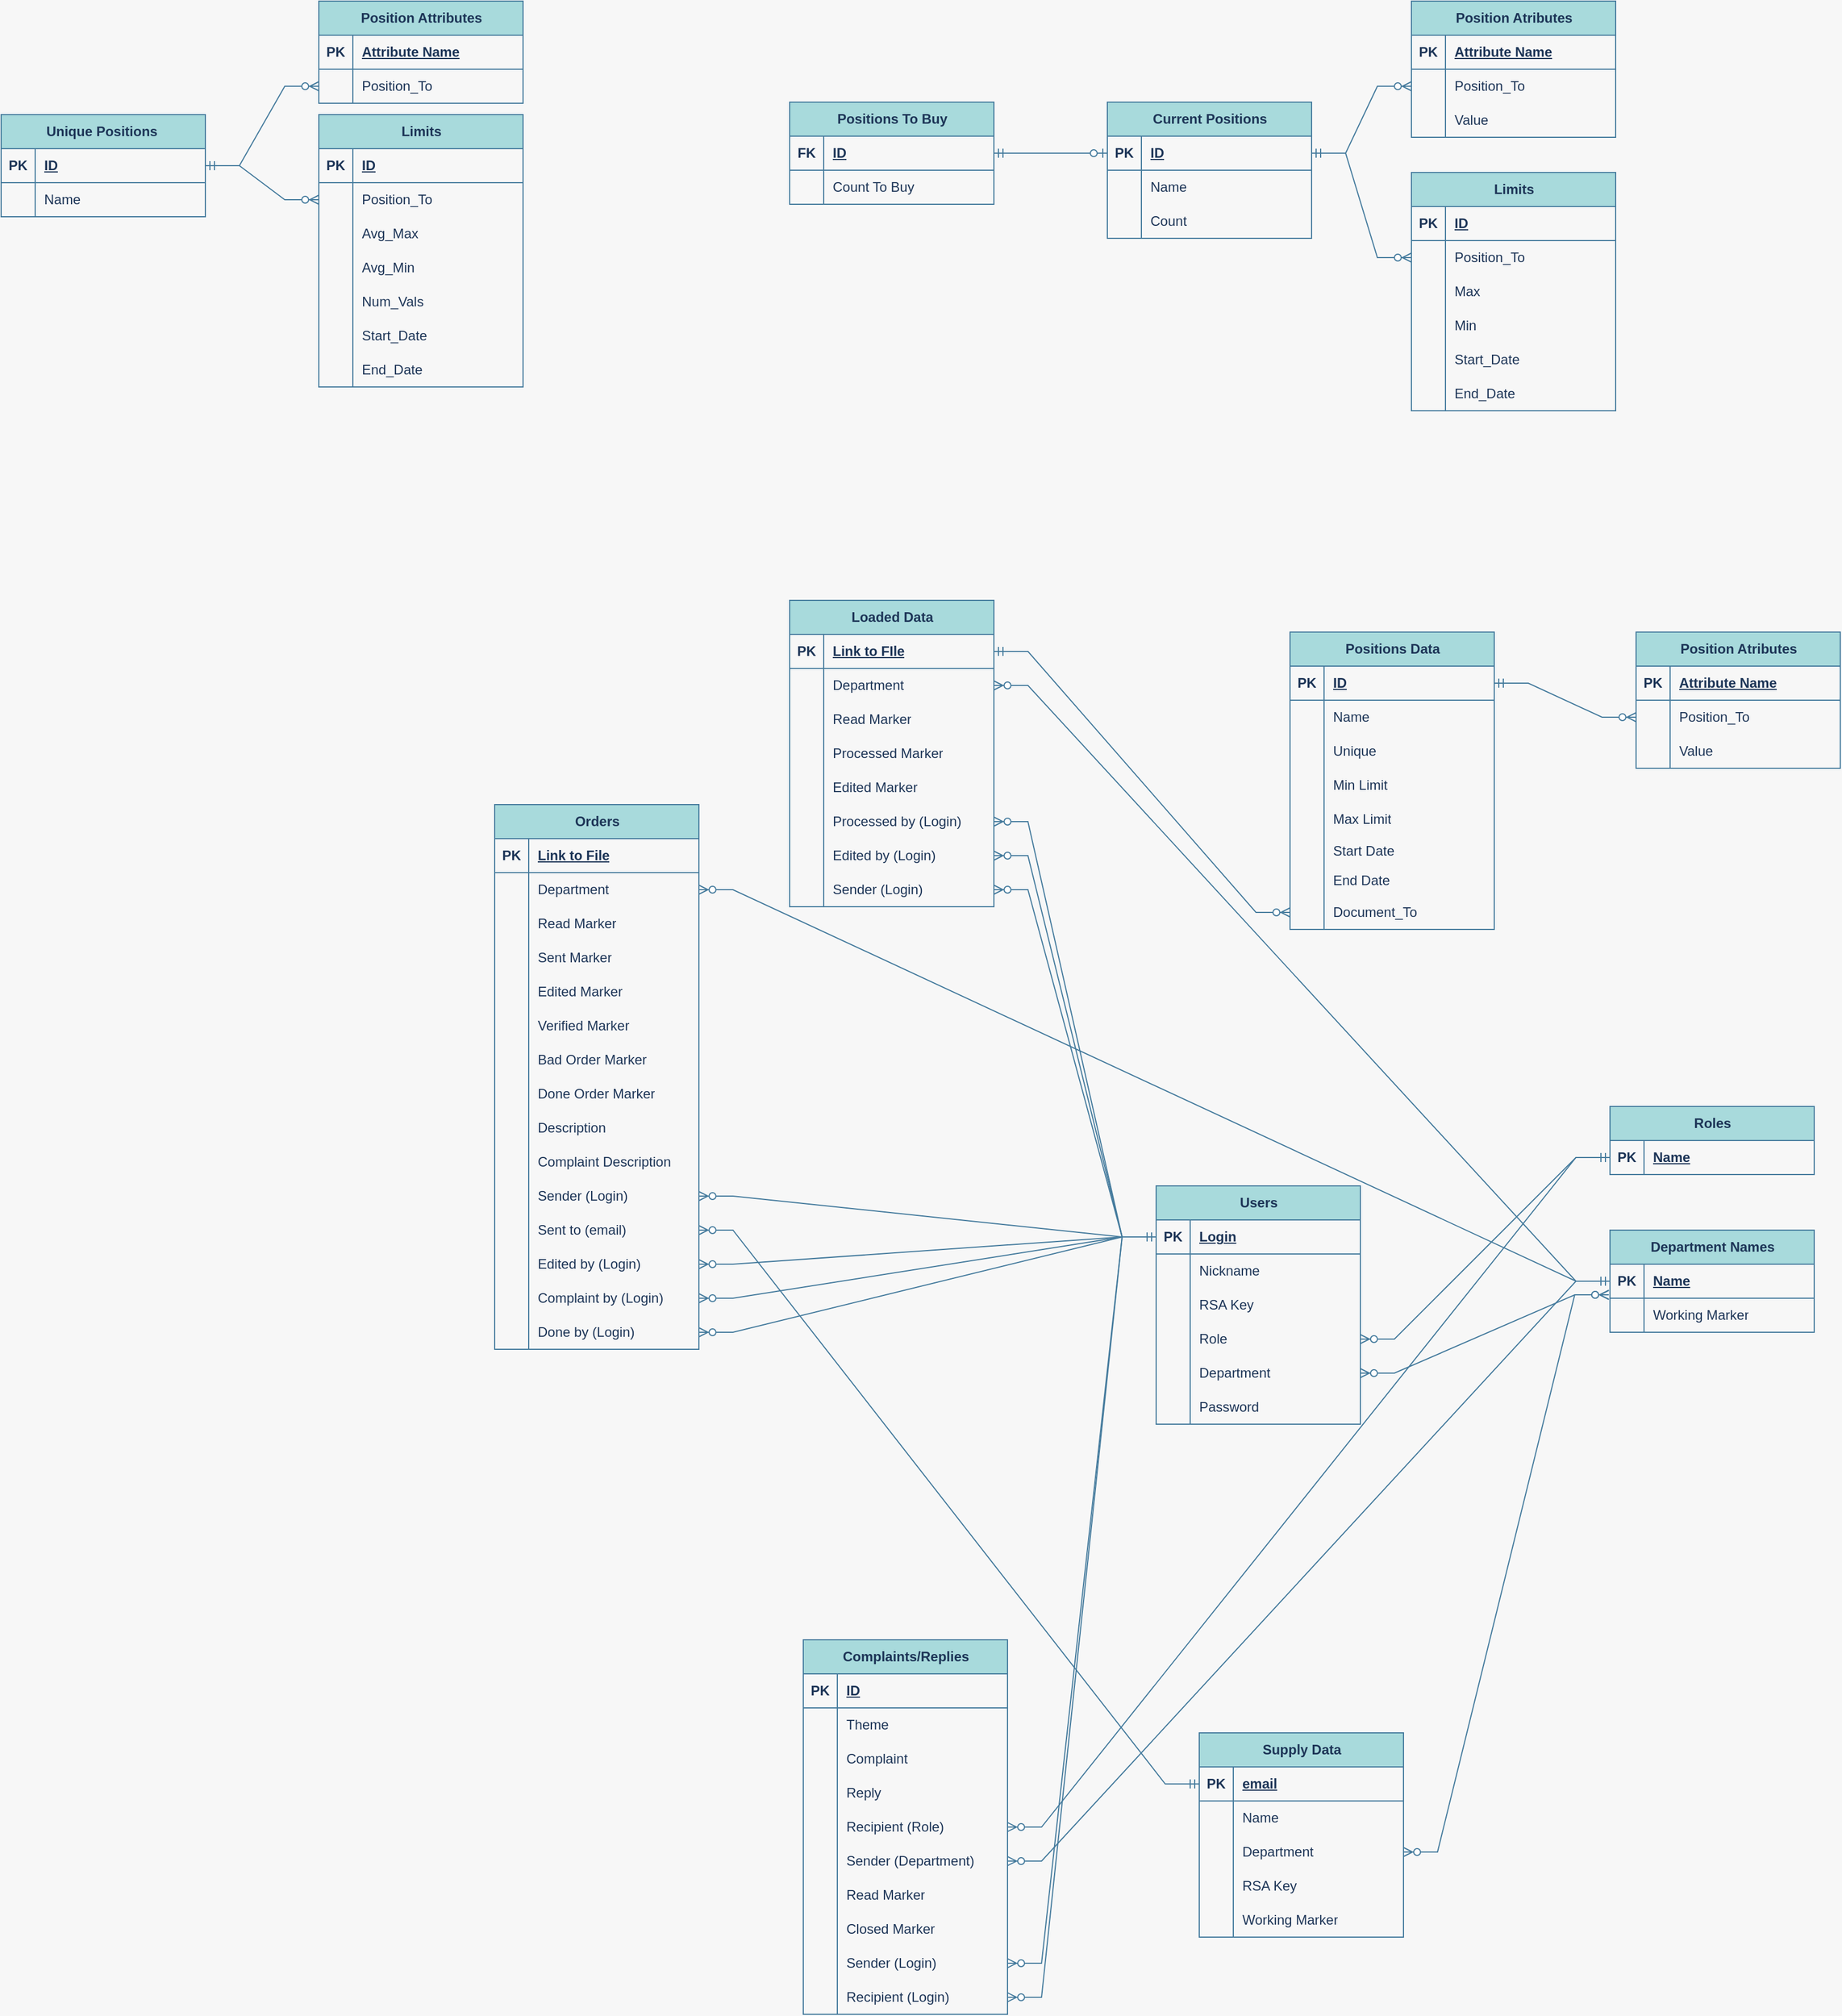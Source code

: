 <mxfile version="22.0.8" type="device">
  <diagram name="Страница — 1" id="igWV1pXNyESUnly5n7hh">
    <mxGraphModel dx="1026" dy="692" grid="0" gridSize="10" guides="1" tooltips="1" connect="1" arrows="1" fold="1" page="1" pageScale="1" pageWidth="3300" pageHeight="4681" background="#F7F7F7" math="0" shadow="0">
      <root>
        <mxCell id="0" />
        <mxCell id="1" parent="0" />
        <mxCell id="Zj192LR6j7FtvF3WIu1a-1" value="Unique Positions&amp;nbsp;" style="shape=table;startSize=30;container=1;collapsible=1;childLayout=tableLayout;fixedRows=1;rowLines=0;fontStyle=1;align=center;resizeLast=1;html=1;strokeColor=#457B9D;fontColor=#1D3557;fillColor=#A8DADC;labelBackgroundColor=none;" parent="1" vertex="1">
          <mxGeometry x="914" y="167" width="180" height="90" as="geometry" />
        </mxCell>
        <mxCell id="Zj192LR6j7FtvF3WIu1a-2" value="" style="shape=tableRow;horizontal=0;startSize=0;swimlaneHead=0;swimlaneBody=0;fillColor=none;collapsible=0;dropTarget=0;points=[[0,0.5],[1,0.5]];portConstraint=eastwest;top=0;left=0;right=0;bottom=1;strokeColor=#457B9D;fontColor=#1D3557;labelBackgroundColor=none;" parent="Zj192LR6j7FtvF3WIu1a-1" vertex="1">
          <mxGeometry y="30" width="180" height="30" as="geometry" />
        </mxCell>
        <mxCell id="Zj192LR6j7FtvF3WIu1a-3" value="PK" style="shape=partialRectangle;connectable=0;fillColor=none;top=0;left=0;bottom=0;right=0;fontStyle=1;overflow=hidden;whiteSpace=wrap;html=1;strokeColor=#457B9D;fontColor=#1D3557;labelBackgroundColor=none;" parent="Zj192LR6j7FtvF3WIu1a-2" vertex="1">
          <mxGeometry width="30" height="30" as="geometry">
            <mxRectangle width="30" height="30" as="alternateBounds" />
          </mxGeometry>
        </mxCell>
        <mxCell id="Zj192LR6j7FtvF3WIu1a-4" value="ID" style="shape=partialRectangle;connectable=0;fillColor=none;top=0;left=0;bottom=0;right=0;align=left;spacingLeft=6;fontStyle=5;overflow=hidden;whiteSpace=wrap;html=1;strokeColor=#457B9D;fontColor=#1D3557;labelBackgroundColor=none;" parent="Zj192LR6j7FtvF3WIu1a-2" vertex="1">
          <mxGeometry x="30" width="150" height="30" as="geometry">
            <mxRectangle width="150" height="30" as="alternateBounds" />
          </mxGeometry>
        </mxCell>
        <mxCell id="Zj192LR6j7FtvF3WIu1a-5" value="" style="shape=tableRow;horizontal=0;startSize=0;swimlaneHead=0;swimlaneBody=0;fillColor=none;collapsible=0;dropTarget=0;points=[[0,0.5],[1,0.5]];portConstraint=eastwest;top=0;left=0;right=0;bottom=0;strokeColor=#457B9D;fontColor=#1D3557;labelBackgroundColor=none;" parent="Zj192LR6j7FtvF3WIu1a-1" vertex="1">
          <mxGeometry y="60" width="180" height="30" as="geometry" />
        </mxCell>
        <mxCell id="Zj192LR6j7FtvF3WIu1a-6" value="" style="shape=partialRectangle;connectable=0;fillColor=none;top=0;left=0;bottom=0;right=0;editable=1;overflow=hidden;whiteSpace=wrap;html=1;strokeColor=#457B9D;fontColor=#1D3557;labelBackgroundColor=none;" parent="Zj192LR6j7FtvF3WIu1a-5" vertex="1">
          <mxGeometry width="30" height="30" as="geometry">
            <mxRectangle width="30" height="30" as="alternateBounds" />
          </mxGeometry>
        </mxCell>
        <mxCell id="Zj192LR6j7FtvF3WIu1a-7" value="Name" style="shape=partialRectangle;connectable=0;fillColor=none;top=0;left=0;bottom=0;right=0;align=left;spacingLeft=6;overflow=hidden;whiteSpace=wrap;html=1;strokeColor=#457B9D;fontColor=#1D3557;labelBackgroundColor=none;" parent="Zj192LR6j7FtvF3WIu1a-5" vertex="1">
          <mxGeometry x="30" width="150" height="30" as="geometry">
            <mxRectangle width="150" height="30" as="alternateBounds" />
          </mxGeometry>
        </mxCell>
        <mxCell id="Zj192LR6j7FtvF3WIu1a-14" value="Position Attributes" style="shape=table;startSize=30;container=1;collapsible=1;childLayout=tableLayout;fixedRows=1;rowLines=0;fontStyle=1;align=center;resizeLast=1;html=1;strokeColor=#457B9D;fontColor=#1D3557;fillColor=#A8DADC;labelBackgroundColor=none;" parent="1" vertex="1">
          <mxGeometry x="1194" y="67" width="180" height="90" as="geometry" />
        </mxCell>
        <mxCell id="Zj192LR6j7FtvF3WIu1a-15" value="" style="shape=tableRow;horizontal=0;startSize=0;swimlaneHead=0;swimlaneBody=0;fillColor=none;collapsible=0;dropTarget=0;points=[[0,0.5],[1,0.5]];portConstraint=eastwest;top=0;left=0;right=0;bottom=1;strokeColor=#457B9D;fontColor=#1D3557;labelBackgroundColor=none;" parent="Zj192LR6j7FtvF3WIu1a-14" vertex="1">
          <mxGeometry y="30" width="180" height="30" as="geometry" />
        </mxCell>
        <mxCell id="Zj192LR6j7FtvF3WIu1a-16" value="PK" style="shape=partialRectangle;connectable=0;fillColor=none;top=0;left=0;bottom=0;right=0;fontStyle=1;overflow=hidden;whiteSpace=wrap;html=1;strokeColor=#457B9D;fontColor=#1D3557;labelBackgroundColor=none;" parent="Zj192LR6j7FtvF3WIu1a-15" vertex="1">
          <mxGeometry width="30" height="30" as="geometry">
            <mxRectangle width="30" height="30" as="alternateBounds" />
          </mxGeometry>
        </mxCell>
        <mxCell id="Zj192LR6j7FtvF3WIu1a-17" value="Attribute Name" style="shape=partialRectangle;connectable=0;fillColor=none;top=0;left=0;bottom=0;right=0;align=left;spacingLeft=6;fontStyle=5;overflow=hidden;whiteSpace=wrap;html=1;strokeColor=#457B9D;fontColor=#1D3557;labelBackgroundColor=none;" parent="Zj192LR6j7FtvF3WIu1a-15" vertex="1">
          <mxGeometry x="30" width="150" height="30" as="geometry">
            <mxRectangle width="150" height="30" as="alternateBounds" />
          </mxGeometry>
        </mxCell>
        <mxCell id="Zj192LR6j7FtvF3WIu1a-179" value="" style="shape=tableRow;horizontal=0;startSize=0;swimlaneHead=0;swimlaneBody=0;fillColor=none;collapsible=0;dropTarget=0;points=[[0,0.5],[1,0.5]];portConstraint=eastwest;top=0;left=0;right=0;bottom=1;strokeColor=#457B9D;fontColor=#1D3557;labelBackgroundColor=none;" parent="Zj192LR6j7FtvF3WIu1a-14" vertex="1">
          <mxGeometry y="60" width="180" height="30" as="geometry" />
        </mxCell>
        <mxCell id="Zj192LR6j7FtvF3WIu1a-180" value="" style="shape=partialRectangle;connectable=0;fillColor=none;top=0;left=0;bottom=0;right=0;fontStyle=1;overflow=hidden;whiteSpace=wrap;html=1;strokeColor=#457B9D;fontColor=#1D3557;labelBackgroundColor=none;" parent="Zj192LR6j7FtvF3WIu1a-179" vertex="1">
          <mxGeometry width="30" height="30" as="geometry">
            <mxRectangle width="30" height="30" as="alternateBounds" />
          </mxGeometry>
        </mxCell>
        <mxCell id="Zj192LR6j7FtvF3WIu1a-181" value="Position_To" style="shape=partialRectangle;connectable=0;fillColor=none;top=0;left=0;bottom=0;right=0;align=left;spacingLeft=6;fontStyle=0;overflow=hidden;whiteSpace=wrap;html=1;strokeColor=#457B9D;fontColor=#1D3557;labelBackgroundColor=none;" parent="Zj192LR6j7FtvF3WIu1a-179" vertex="1">
          <mxGeometry x="30" width="150" height="30" as="geometry">
            <mxRectangle width="150" height="30" as="alternateBounds" />
          </mxGeometry>
        </mxCell>
        <mxCell id="Zj192LR6j7FtvF3WIu1a-27" value="Limits" style="shape=table;startSize=30;container=1;collapsible=1;childLayout=tableLayout;fixedRows=1;rowLines=0;fontStyle=1;align=center;resizeLast=1;html=1;strokeColor=#457B9D;fontColor=#1D3557;fillColor=#A8DADC;labelBackgroundColor=none;" parent="1" vertex="1">
          <mxGeometry x="1194" y="167" width="180" height="240" as="geometry" />
        </mxCell>
        <mxCell id="Zj192LR6j7FtvF3WIu1a-28" value="" style="shape=tableRow;horizontal=0;startSize=0;swimlaneHead=0;swimlaneBody=0;fillColor=none;collapsible=0;dropTarget=0;points=[[0,0.5],[1,0.5]];portConstraint=eastwest;top=0;left=0;right=0;bottom=1;strokeColor=#457B9D;fontColor=#1D3557;labelBackgroundColor=none;" parent="Zj192LR6j7FtvF3WIu1a-27" vertex="1">
          <mxGeometry y="30" width="180" height="30" as="geometry" />
        </mxCell>
        <mxCell id="Zj192LR6j7FtvF3WIu1a-29" value="PK" style="shape=partialRectangle;connectable=0;fillColor=none;top=0;left=0;bottom=0;right=0;fontStyle=1;overflow=hidden;whiteSpace=wrap;html=1;strokeColor=#457B9D;fontColor=#1D3557;labelBackgroundColor=none;" parent="Zj192LR6j7FtvF3WIu1a-28" vertex="1">
          <mxGeometry width="30" height="30" as="geometry">
            <mxRectangle width="30" height="30" as="alternateBounds" />
          </mxGeometry>
        </mxCell>
        <mxCell id="Zj192LR6j7FtvF3WIu1a-30" value="ID" style="shape=partialRectangle;connectable=0;fillColor=none;top=0;left=0;bottom=0;right=0;align=left;spacingLeft=6;fontStyle=5;overflow=hidden;whiteSpace=wrap;html=1;strokeColor=#457B9D;fontColor=#1D3557;labelBackgroundColor=none;" parent="Zj192LR6j7FtvF3WIu1a-28" vertex="1">
          <mxGeometry x="30" width="150" height="30" as="geometry">
            <mxRectangle width="150" height="30" as="alternateBounds" />
          </mxGeometry>
        </mxCell>
        <mxCell id="Zj192LR6j7FtvF3WIu1a-31" value="" style="shape=tableRow;horizontal=0;startSize=0;swimlaneHead=0;swimlaneBody=0;fillColor=none;collapsible=0;dropTarget=0;points=[[0,0.5],[1,0.5]];portConstraint=eastwest;top=0;left=0;right=0;bottom=0;strokeColor=#457B9D;fontColor=#1D3557;labelBackgroundColor=none;" parent="Zj192LR6j7FtvF3WIu1a-27" vertex="1">
          <mxGeometry y="60" width="180" height="30" as="geometry" />
        </mxCell>
        <mxCell id="Zj192LR6j7FtvF3WIu1a-32" value="" style="shape=partialRectangle;connectable=0;fillColor=none;top=0;left=0;bottom=0;right=0;editable=1;overflow=hidden;whiteSpace=wrap;html=1;strokeColor=#457B9D;fontColor=#1D3557;labelBackgroundColor=none;" parent="Zj192LR6j7FtvF3WIu1a-31" vertex="1">
          <mxGeometry width="30" height="30" as="geometry">
            <mxRectangle width="30" height="30" as="alternateBounds" />
          </mxGeometry>
        </mxCell>
        <mxCell id="Zj192LR6j7FtvF3WIu1a-33" value="Position_To" style="shape=partialRectangle;connectable=0;fillColor=none;top=0;left=0;bottom=0;right=0;align=left;spacingLeft=6;overflow=hidden;whiteSpace=wrap;html=1;strokeColor=#457B9D;fontColor=#1D3557;labelBackgroundColor=none;" parent="Zj192LR6j7FtvF3WIu1a-31" vertex="1">
          <mxGeometry x="30" width="150" height="30" as="geometry">
            <mxRectangle width="150" height="30" as="alternateBounds" />
          </mxGeometry>
        </mxCell>
        <mxCell id="Zj192LR6j7FtvF3WIu1a-34" value="" style="shape=tableRow;horizontal=0;startSize=0;swimlaneHead=0;swimlaneBody=0;fillColor=none;collapsible=0;dropTarget=0;points=[[0,0.5],[1,0.5]];portConstraint=eastwest;top=0;left=0;right=0;bottom=0;strokeColor=#457B9D;fontColor=#1D3557;labelBackgroundColor=none;" parent="Zj192LR6j7FtvF3WIu1a-27" vertex="1">
          <mxGeometry y="90" width="180" height="30" as="geometry" />
        </mxCell>
        <mxCell id="Zj192LR6j7FtvF3WIu1a-35" value="" style="shape=partialRectangle;connectable=0;fillColor=none;top=0;left=0;bottom=0;right=0;editable=1;overflow=hidden;whiteSpace=wrap;html=1;strokeColor=#457B9D;fontColor=#1D3557;labelBackgroundColor=none;" parent="Zj192LR6j7FtvF3WIu1a-34" vertex="1">
          <mxGeometry width="30" height="30" as="geometry">
            <mxRectangle width="30" height="30" as="alternateBounds" />
          </mxGeometry>
        </mxCell>
        <mxCell id="Zj192LR6j7FtvF3WIu1a-36" value="Avg_Max" style="shape=partialRectangle;connectable=0;fillColor=none;top=0;left=0;bottom=0;right=0;align=left;spacingLeft=6;overflow=hidden;whiteSpace=wrap;html=1;strokeColor=#457B9D;fontColor=#1D3557;labelBackgroundColor=none;" parent="Zj192LR6j7FtvF3WIu1a-34" vertex="1">
          <mxGeometry x="30" width="150" height="30" as="geometry">
            <mxRectangle width="150" height="30" as="alternateBounds" />
          </mxGeometry>
        </mxCell>
        <mxCell id="Zj192LR6j7FtvF3WIu1a-37" value="" style="shape=tableRow;horizontal=0;startSize=0;swimlaneHead=0;swimlaneBody=0;fillColor=none;collapsible=0;dropTarget=0;points=[[0,0.5],[1,0.5]];portConstraint=eastwest;top=0;left=0;right=0;bottom=0;strokeColor=#457B9D;fontColor=#1D3557;labelBackgroundColor=none;" parent="Zj192LR6j7FtvF3WIu1a-27" vertex="1">
          <mxGeometry y="120" width="180" height="30" as="geometry" />
        </mxCell>
        <mxCell id="Zj192LR6j7FtvF3WIu1a-38" value="" style="shape=partialRectangle;connectable=0;fillColor=none;top=0;left=0;bottom=0;right=0;editable=1;overflow=hidden;whiteSpace=wrap;html=1;strokeColor=#457B9D;fontColor=#1D3557;labelBackgroundColor=none;" parent="Zj192LR6j7FtvF3WIu1a-37" vertex="1">
          <mxGeometry width="30" height="30" as="geometry">
            <mxRectangle width="30" height="30" as="alternateBounds" />
          </mxGeometry>
        </mxCell>
        <mxCell id="Zj192LR6j7FtvF3WIu1a-39" value="Avg_Min" style="shape=partialRectangle;connectable=0;fillColor=none;top=0;left=0;bottom=0;right=0;align=left;spacingLeft=6;overflow=hidden;whiteSpace=wrap;html=1;strokeColor=#457B9D;fontColor=#1D3557;labelBackgroundColor=none;" parent="Zj192LR6j7FtvF3WIu1a-37" vertex="1">
          <mxGeometry x="30" width="150" height="30" as="geometry">
            <mxRectangle width="150" height="30" as="alternateBounds" />
          </mxGeometry>
        </mxCell>
        <mxCell id="Zj192LR6j7FtvF3WIu1a-40" value="" style="shape=tableRow;horizontal=0;startSize=0;swimlaneHead=0;swimlaneBody=0;fillColor=none;collapsible=0;dropTarget=0;points=[[0,0.5],[1,0.5]];portConstraint=eastwest;top=0;left=0;right=0;bottom=0;strokeColor=#457B9D;fontColor=#1D3557;labelBackgroundColor=none;" parent="Zj192LR6j7FtvF3WIu1a-27" vertex="1">
          <mxGeometry y="150" width="180" height="30" as="geometry" />
        </mxCell>
        <mxCell id="Zj192LR6j7FtvF3WIu1a-41" value="" style="shape=partialRectangle;connectable=0;fillColor=none;top=0;left=0;bottom=0;right=0;editable=1;overflow=hidden;whiteSpace=wrap;html=1;strokeColor=#457B9D;fontColor=#1D3557;labelBackgroundColor=none;" parent="Zj192LR6j7FtvF3WIu1a-40" vertex="1">
          <mxGeometry width="30" height="30" as="geometry">
            <mxRectangle width="30" height="30" as="alternateBounds" />
          </mxGeometry>
        </mxCell>
        <mxCell id="Zj192LR6j7FtvF3WIu1a-42" value="Num_Vals" style="shape=partialRectangle;connectable=0;fillColor=none;top=0;left=0;bottom=0;right=0;align=left;spacingLeft=6;overflow=hidden;whiteSpace=wrap;html=1;strokeColor=#457B9D;fontColor=#1D3557;labelBackgroundColor=none;" parent="Zj192LR6j7FtvF3WIu1a-40" vertex="1">
          <mxGeometry x="30" width="150" height="30" as="geometry">
            <mxRectangle width="150" height="30" as="alternateBounds" />
          </mxGeometry>
        </mxCell>
        <mxCell id="Zj192LR6j7FtvF3WIu1a-43" value="" style="shape=tableRow;horizontal=0;startSize=0;swimlaneHead=0;swimlaneBody=0;fillColor=none;collapsible=0;dropTarget=0;points=[[0,0.5],[1,0.5]];portConstraint=eastwest;top=0;left=0;right=0;bottom=0;strokeColor=#457B9D;fontColor=#1D3557;labelBackgroundColor=none;" parent="Zj192LR6j7FtvF3WIu1a-27" vertex="1">
          <mxGeometry y="180" width="180" height="30" as="geometry" />
        </mxCell>
        <mxCell id="Zj192LR6j7FtvF3WIu1a-44" value="" style="shape=partialRectangle;connectable=0;fillColor=none;top=0;left=0;bottom=0;right=0;editable=1;overflow=hidden;whiteSpace=wrap;html=1;strokeColor=#457B9D;fontColor=#1D3557;labelBackgroundColor=none;" parent="Zj192LR6j7FtvF3WIu1a-43" vertex="1">
          <mxGeometry width="30" height="30" as="geometry">
            <mxRectangle width="30" height="30" as="alternateBounds" />
          </mxGeometry>
        </mxCell>
        <mxCell id="Zj192LR6j7FtvF3WIu1a-45" value="Start_Date" style="shape=partialRectangle;connectable=0;fillColor=none;top=0;left=0;bottom=0;right=0;align=left;spacingLeft=6;overflow=hidden;whiteSpace=wrap;html=1;strokeColor=#457B9D;fontColor=#1D3557;labelBackgroundColor=none;" parent="Zj192LR6j7FtvF3WIu1a-43" vertex="1">
          <mxGeometry x="30" width="150" height="30" as="geometry">
            <mxRectangle width="150" height="30" as="alternateBounds" />
          </mxGeometry>
        </mxCell>
        <mxCell id="Zj192LR6j7FtvF3WIu1a-65" value="" style="shape=tableRow;horizontal=0;startSize=0;swimlaneHead=0;swimlaneBody=0;fillColor=none;collapsible=0;dropTarget=0;points=[[0,0.5],[1,0.5]];portConstraint=eastwest;top=0;left=0;right=0;bottom=0;strokeColor=#457B9D;fontColor=#1D3557;labelBackgroundColor=none;" parent="Zj192LR6j7FtvF3WIu1a-27" vertex="1">
          <mxGeometry y="210" width="180" height="30" as="geometry" />
        </mxCell>
        <mxCell id="Zj192LR6j7FtvF3WIu1a-66" value="" style="shape=partialRectangle;connectable=0;fillColor=none;top=0;left=0;bottom=0;right=0;editable=1;overflow=hidden;whiteSpace=wrap;html=1;strokeColor=#457B9D;fontColor=#1D3557;labelBackgroundColor=none;" parent="Zj192LR6j7FtvF3WIu1a-65" vertex="1">
          <mxGeometry width="30" height="30" as="geometry">
            <mxRectangle width="30" height="30" as="alternateBounds" />
          </mxGeometry>
        </mxCell>
        <mxCell id="Zj192LR6j7FtvF3WIu1a-67" value="End_Date" style="shape=partialRectangle;connectable=0;fillColor=none;top=0;left=0;bottom=0;right=0;align=left;spacingLeft=6;overflow=hidden;whiteSpace=wrap;html=1;strokeColor=#457B9D;fontColor=#1D3557;labelBackgroundColor=none;" parent="Zj192LR6j7FtvF3WIu1a-65" vertex="1">
          <mxGeometry x="30" width="150" height="30" as="geometry">
            <mxRectangle width="150" height="30" as="alternateBounds" />
          </mxGeometry>
        </mxCell>
        <mxCell id="Zj192LR6j7FtvF3WIu1a-68" value="" style="edgeStyle=entityRelationEdgeStyle;fontSize=12;html=1;endArrow=ERzeroToMany;startArrow=ERmandOne;rounded=0;strokeColor=#457B9D;exitX=1;exitY=0.5;exitDx=0;exitDy=0;entryX=0;entryY=0.5;entryDx=0;entryDy=0;labelBackgroundColor=none;fontColor=default;" parent="1" source="Zj192LR6j7FtvF3WIu1a-2" target="Zj192LR6j7FtvF3WIu1a-31" edge="1">
          <mxGeometry width="100" height="100" relative="1" as="geometry">
            <mxPoint x="1074" y="447" as="sourcePoint" />
            <mxPoint x="1174" y="347" as="targetPoint" />
          </mxGeometry>
        </mxCell>
        <mxCell id="Zj192LR6j7FtvF3WIu1a-69" value="" style="edgeStyle=entityRelationEdgeStyle;fontSize=12;html=1;endArrow=ERzeroToMany;startArrow=ERmandOne;rounded=0;strokeColor=#457B9D;entryX=0;entryY=0.5;entryDx=0;entryDy=0;exitX=1;exitY=0.5;exitDx=0;exitDy=0;labelBackgroundColor=none;fontColor=default;" parent="1" source="Zj192LR6j7FtvF3WIu1a-2" target="Zj192LR6j7FtvF3WIu1a-179" edge="1">
          <mxGeometry width="100" height="100" relative="1" as="geometry">
            <mxPoint x="1094" y="237" as="sourcePoint" />
            <mxPoint x="1174" y="307" as="targetPoint" />
          </mxGeometry>
        </mxCell>
        <mxCell id="Zj192LR6j7FtvF3WIu1a-70" value="Users" style="shape=table;startSize=30;container=1;collapsible=1;childLayout=tableLayout;fixedRows=1;rowLines=0;fontStyle=1;align=center;resizeLast=1;html=1;strokeColor=#457B9D;fontColor=#1D3557;fillColor=#A8DADC;labelBackgroundColor=none;" parent="1" vertex="1">
          <mxGeometry x="1932" y="1111" width="180" height="210" as="geometry" />
        </mxCell>
        <mxCell id="Zj192LR6j7FtvF3WIu1a-71" value="" style="shape=tableRow;horizontal=0;startSize=0;swimlaneHead=0;swimlaneBody=0;fillColor=none;collapsible=0;dropTarget=0;points=[[0,0.5],[1,0.5]];portConstraint=eastwest;top=0;left=0;right=0;bottom=1;strokeColor=#457B9D;fontColor=#1D3557;labelBackgroundColor=none;" parent="Zj192LR6j7FtvF3WIu1a-70" vertex="1">
          <mxGeometry y="30" width="180" height="30" as="geometry" />
        </mxCell>
        <mxCell id="Zj192LR6j7FtvF3WIu1a-72" value="PK" style="shape=partialRectangle;connectable=0;fillColor=none;top=0;left=0;bottom=0;right=0;fontStyle=1;overflow=hidden;whiteSpace=wrap;html=1;strokeColor=#457B9D;fontColor=#1D3557;labelBackgroundColor=none;" parent="Zj192LR6j7FtvF3WIu1a-71" vertex="1">
          <mxGeometry width="30" height="30" as="geometry">
            <mxRectangle width="30" height="30" as="alternateBounds" />
          </mxGeometry>
        </mxCell>
        <mxCell id="Zj192LR6j7FtvF3WIu1a-73" value="Login" style="shape=partialRectangle;connectable=0;fillColor=none;top=0;left=0;bottom=0;right=0;align=left;spacingLeft=6;fontStyle=5;overflow=hidden;whiteSpace=wrap;html=1;strokeColor=#457B9D;fontColor=#1D3557;labelBackgroundColor=none;" parent="Zj192LR6j7FtvF3WIu1a-71" vertex="1">
          <mxGeometry x="30" width="150" height="30" as="geometry">
            <mxRectangle width="150" height="30" as="alternateBounds" />
          </mxGeometry>
        </mxCell>
        <mxCell id="Zj192LR6j7FtvF3WIu1a-74" value="" style="shape=tableRow;horizontal=0;startSize=0;swimlaneHead=0;swimlaneBody=0;fillColor=none;collapsible=0;dropTarget=0;points=[[0,0.5],[1,0.5]];portConstraint=eastwest;top=0;left=0;right=0;bottom=0;strokeColor=#457B9D;fontColor=#1D3557;labelBackgroundColor=none;" parent="Zj192LR6j7FtvF3WIu1a-70" vertex="1">
          <mxGeometry y="60" width="180" height="30" as="geometry" />
        </mxCell>
        <mxCell id="Zj192LR6j7FtvF3WIu1a-75" value="" style="shape=partialRectangle;connectable=0;fillColor=none;top=0;left=0;bottom=0;right=0;editable=1;overflow=hidden;whiteSpace=wrap;html=1;strokeColor=#457B9D;fontColor=#1D3557;labelBackgroundColor=none;" parent="Zj192LR6j7FtvF3WIu1a-74" vertex="1">
          <mxGeometry width="30" height="30" as="geometry">
            <mxRectangle width="30" height="30" as="alternateBounds" />
          </mxGeometry>
        </mxCell>
        <mxCell id="Zj192LR6j7FtvF3WIu1a-76" value="Nickname" style="shape=partialRectangle;connectable=0;fillColor=none;top=0;left=0;bottom=0;right=0;align=left;spacingLeft=6;overflow=hidden;whiteSpace=wrap;html=1;strokeColor=#457B9D;fontColor=#1D3557;labelBackgroundColor=none;" parent="Zj192LR6j7FtvF3WIu1a-74" vertex="1">
          <mxGeometry x="30" width="150" height="30" as="geometry">
            <mxRectangle width="150" height="30" as="alternateBounds" />
          </mxGeometry>
        </mxCell>
        <mxCell id="Zj192LR6j7FtvF3WIu1a-77" value="" style="shape=tableRow;horizontal=0;startSize=0;swimlaneHead=0;swimlaneBody=0;fillColor=none;collapsible=0;dropTarget=0;points=[[0,0.5],[1,0.5]];portConstraint=eastwest;top=0;left=0;right=0;bottom=0;strokeColor=#457B9D;fontColor=#1D3557;labelBackgroundColor=none;" parent="Zj192LR6j7FtvF3WIu1a-70" vertex="1">
          <mxGeometry y="90" width="180" height="30" as="geometry" />
        </mxCell>
        <mxCell id="Zj192LR6j7FtvF3WIu1a-78" value="" style="shape=partialRectangle;connectable=0;fillColor=none;top=0;left=0;bottom=0;right=0;editable=1;overflow=hidden;whiteSpace=wrap;html=1;strokeColor=#457B9D;fontColor=#1D3557;labelBackgroundColor=none;" parent="Zj192LR6j7FtvF3WIu1a-77" vertex="1">
          <mxGeometry width="30" height="30" as="geometry">
            <mxRectangle width="30" height="30" as="alternateBounds" />
          </mxGeometry>
        </mxCell>
        <mxCell id="Zj192LR6j7FtvF3WIu1a-79" value="RSA Key" style="shape=partialRectangle;connectable=0;fillColor=none;top=0;left=0;bottom=0;right=0;align=left;spacingLeft=6;overflow=hidden;whiteSpace=wrap;html=1;strokeColor=#457B9D;fontColor=#1D3557;labelBackgroundColor=none;" parent="Zj192LR6j7FtvF3WIu1a-77" vertex="1">
          <mxGeometry x="30" width="150" height="30" as="geometry">
            <mxRectangle width="150" height="30" as="alternateBounds" />
          </mxGeometry>
        </mxCell>
        <mxCell id="Zj192LR6j7FtvF3WIu1a-80" value="" style="shape=tableRow;horizontal=0;startSize=0;swimlaneHead=0;swimlaneBody=0;fillColor=none;collapsible=0;dropTarget=0;points=[[0,0.5],[1,0.5]];portConstraint=eastwest;top=0;left=0;right=0;bottom=0;strokeColor=#457B9D;fontColor=#1D3557;labelBackgroundColor=none;" parent="Zj192LR6j7FtvF3WIu1a-70" vertex="1">
          <mxGeometry y="120" width="180" height="30" as="geometry" />
        </mxCell>
        <mxCell id="Zj192LR6j7FtvF3WIu1a-81" value="" style="shape=partialRectangle;connectable=0;fillColor=none;top=0;left=0;bottom=0;right=0;editable=1;overflow=hidden;whiteSpace=wrap;html=1;strokeColor=#457B9D;fontColor=#1D3557;labelBackgroundColor=none;" parent="Zj192LR6j7FtvF3WIu1a-80" vertex="1">
          <mxGeometry width="30" height="30" as="geometry">
            <mxRectangle width="30" height="30" as="alternateBounds" />
          </mxGeometry>
        </mxCell>
        <mxCell id="Zj192LR6j7FtvF3WIu1a-82" value="Role" style="shape=partialRectangle;connectable=0;fillColor=none;top=0;left=0;bottom=0;right=0;align=left;spacingLeft=6;overflow=hidden;whiteSpace=wrap;html=1;strokeColor=#457B9D;fontColor=#1D3557;labelBackgroundColor=none;" parent="Zj192LR6j7FtvF3WIu1a-80" vertex="1">
          <mxGeometry x="30" width="150" height="30" as="geometry">
            <mxRectangle width="150" height="30" as="alternateBounds" />
          </mxGeometry>
        </mxCell>
        <mxCell id="Zj192LR6j7FtvF3WIu1a-86" value="" style="shape=tableRow;horizontal=0;startSize=0;swimlaneHead=0;swimlaneBody=0;fillColor=none;collapsible=0;dropTarget=0;points=[[0,0.5],[1,0.5]];portConstraint=eastwest;top=0;left=0;right=0;bottom=0;strokeColor=#457B9D;fontColor=#1D3557;labelBackgroundColor=none;" parent="Zj192LR6j7FtvF3WIu1a-70" vertex="1">
          <mxGeometry y="150" width="180" height="30" as="geometry" />
        </mxCell>
        <mxCell id="Zj192LR6j7FtvF3WIu1a-87" value="" style="shape=partialRectangle;connectable=0;fillColor=none;top=0;left=0;bottom=0;right=0;editable=1;overflow=hidden;whiteSpace=wrap;html=1;strokeColor=#457B9D;fontColor=#1D3557;labelBackgroundColor=none;" parent="Zj192LR6j7FtvF3WIu1a-86" vertex="1">
          <mxGeometry width="30" height="30" as="geometry">
            <mxRectangle width="30" height="30" as="alternateBounds" />
          </mxGeometry>
        </mxCell>
        <mxCell id="Zj192LR6j7FtvF3WIu1a-88" value="Department" style="shape=partialRectangle;connectable=0;fillColor=none;top=0;left=0;bottom=0;right=0;align=left;spacingLeft=6;overflow=hidden;whiteSpace=wrap;html=1;strokeColor=#457B9D;fontColor=#1D3557;labelBackgroundColor=none;" parent="Zj192LR6j7FtvF3WIu1a-86" vertex="1">
          <mxGeometry x="30" width="150" height="30" as="geometry">
            <mxRectangle width="150" height="30" as="alternateBounds" />
          </mxGeometry>
        </mxCell>
        <mxCell id="Zj192LR6j7FtvF3WIu1a-92" value="" style="shape=tableRow;horizontal=0;startSize=0;swimlaneHead=0;swimlaneBody=0;fillColor=none;collapsible=0;dropTarget=0;points=[[0,0.5],[1,0.5]];portConstraint=eastwest;top=0;left=0;right=0;bottom=0;strokeColor=#457B9D;fontColor=#1D3557;labelBackgroundColor=none;" parent="Zj192LR6j7FtvF3WIu1a-70" vertex="1">
          <mxGeometry y="180" width="180" height="30" as="geometry" />
        </mxCell>
        <mxCell id="Zj192LR6j7FtvF3WIu1a-93" value="" style="shape=partialRectangle;connectable=0;fillColor=none;top=0;left=0;bottom=0;right=0;editable=1;overflow=hidden;whiteSpace=wrap;html=1;strokeColor=#457B9D;fontColor=#1D3557;labelBackgroundColor=none;" parent="Zj192LR6j7FtvF3WIu1a-92" vertex="1">
          <mxGeometry width="30" height="30" as="geometry">
            <mxRectangle width="30" height="30" as="alternateBounds" />
          </mxGeometry>
        </mxCell>
        <mxCell id="Zj192LR6j7FtvF3WIu1a-94" value="Password" style="shape=partialRectangle;connectable=0;fillColor=none;top=0;left=0;bottom=0;right=0;align=left;spacingLeft=6;overflow=hidden;whiteSpace=wrap;html=1;strokeColor=#457B9D;fontColor=#1D3557;labelBackgroundColor=none;" parent="Zj192LR6j7FtvF3WIu1a-92" vertex="1">
          <mxGeometry x="30" width="150" height="30" as="geometry">
            <mxRectangle width="150" height="30" as="alternateBounds" />
          </mxGeometry>
        </mxCell>
        <mxCell id="Zj192LR6j7FtvF3WIu1a-95" value="Department Names" style="shape=table;startSize=30;container=1;collapsible=1;childLayout=tableLayout;fixedRows=1;rowLines=0;fontStyle=1;align=center;resizeLast=1;html=1;strokeColor=#457B9D;fontColor=#1D3557;fillColor=#A8DADC;labelBackgroundColor=none;" parent="1" vertex="1">
          <mxGeometry x="2332" y="1150" width="180" height="90" as="geometry" />
        </mxCell>
        <mxCell id="Zj192LR6j7FtvF3WIu1a-96" value="" style="shape=tableRow;horizontal=0;startSize=0;swimlaneHead=0;swimlaneBody=0;fillColor=none;collapsible=0;dropTarget=0;points=[[0,0.5],[1,0.5]];portConstraint=eastwest;top=0;left=0;right=0;bottom=1;strokeColor=#457B9D;fontColor=#1D3557;labelBackgroundColor=none;" parent="Zj192LR6j7FtvF3WIu1a-95" vertex="1">
          <mxGeometry y="30" width="180" height="30" as="geometry" />
        </mxCell>
        <mxCell id="Zj192LR6j7FtvF3WIu1a-97" value="PK" style="shape=partialRectangle;connectable=0;fillColor=none;top=0;left=0;bottom=0;right=0;fontStyle=1;overflow=hidden;whiteSpace=wrap;html=1;strokeColor=#457B9D;fontColor=#1D3557;labelBackgroundColor=none;" parent="Zj192LR6j7FtvF3WIu1a-96" vertex="1">
          <mxGeometry width="30" height="30" as="geometry">
            <mxRectangle width="30" height="30" as="alternateBounds" />
          </mxGeometry>
        </mxCell>
        <mxCell id="Zj192LR6j7FtvF3WIu1a-98" value="Name" style="shape=partialRectangle;connectable=0;fillColor=none;top=0;left=0;bottom=0;right=0;align=left;spacingLeft=6;fontStyle=5;overflow=hidden;whiteSpace=wrap;html=1;strokeColor=#457B9D;fontColor=#1D3557;labelBackgroundColor=none;" parent="Zj192LR6j7FtvF3WIu1a-96" vertex="1">
          <mxGeometry x="30" width="150" height="30" as="geometry">
            <mxRectangle width="150" height="30" as="alternateBounds" />
          </mxGeometry>
        </mxCell>
        <mxCell id="MMdO8Z4W6kvOdEYGrf9G-124" value="" style="shape=tableRow;horizontal=0;startSize=0;swimlaneHead=0;swimlaneBody=0;fillColor=none;collapsible=0;dropTarget=0;points=[[0,0.5],[1,0.5]];portConstraint=eastwest;top=0;left=0;right=0;bottom=1;strokeColor=#457B9D;fontColor=#1D3557;labelBackgroundColor=none;" parent="Zj192LR6j7FtvF3WIu1a-95" vertex="1">
          <mxGeometry y="60" width="180" height="30" as="geometry" />
        </mxCell>
        <mxCell id="MMdO8Z4W6kvOdEYGrf9G-125" value="" style="shape=partialRectangle;connectable=0;fillColor=none;top=0;left=0;bottom=0;right=0;fontStyle=1;overflow=hidden;whiteSpace=wrap;html=1;strokeColor=#457B9D;fontColor=#1D3557;labelBackgroundColor=none;" parent="MMdO8Z4W6kvOdEYGrf9G-124" vertex="1">
          <mxGeometry width="30" height="30" as="geometry">
            <mxRectangle width="30" height="30" as="alternateBounds" />
          </mxGeometry>
        </mxCell>
        <mxCell id="MMdO8Z4W6kvOdEYGrf9G-126" value="Working Marker" style="shape=partialRectangle;connectable=0;fillColor=none;top=0;left=0;bottom=0;right=0;align=left;spacingLeft=6;fontStyle=0;overflow=hidden;whiteSpace=wrap;html=1;strokeColor=#457B9D;fontColor=#1D3557;labelBackgroundColor=none;" parent="MMdO8Z4W6kvOdEYGrf9G-124" vertex="1">
          <mxGeometry x="30" width="150" height="30" as="geometry">
            <mxRectangle width="150" height="30" as="alternateBounds" />
          </mxGeometry>
        </mxCell>
        <mxCell id="Zj192LR6j7FtvF3WIu1a-124" value="Current Positions" style="shape=table;startSize=30;container=1;collapsible=1;childLayout=tableLayout;fixedRows=1;rowLines=0;fontStyle=1;align=center;resizeLast=1;html=1;strokeColor=#457B9D;fontColor=#1D3557;fillColor=#A8DADC;labelBackgroundColor=none;" parent="1" vertex="1">
          <mxGeometry x="1889" y="156" width="180" height="120" as="geometry" />
        </mxCell>
        <mxCell id="Zj192LR6j7FtvF3WIu1a-125" value="" style="shape=tableRow;horizontal=0;startSize=0;swimlaneHead=0;swimlaneBody=0;fillColor=none;collapsible=0;dropTarget=0;points=[[0,0.5],[1,0.5]];portConstraint=eastwest;top=0;left=0;right=0;bottom=1;strokeColor=#457B9D;fontColor=#1D3557;labelBackgroundColor=none;" parent="Zj192LR6j7FtvF3WIu1a-124" vertex="1">
          <mxGeometry y="30" width="180" height="30" as="geometry" />
        </mxCell>
        <mxCell id="Zj192LR6j7FtvF3WIu1a-126" value="PK" style="shape=partialRectangle;connectable=0;fillColor=none;top=0;left=0;bottom=0;right=0;fontStyle=1;overflow=hidden;whiteSpace=wrap;html=1;strokeColor=#457B9D;fontColor=#1D3557;labelBackgroundColor=none;" parent="Zj192LR6j7FtvF3WIu1a-125" vertex="1">
          <mxGeometry width="30" height="30" as="geometry">
            <mxRectangle width="30" height="30" as="alternateBounds" />
          </mxGeometry>
        </mxCell>
        <mxCell id="Zj192LR6j7FtvF3WIu1a-127" value="ID" style="shape=partialRectangle;connectable=0;fillColor=none;top=0;left=0;bottom=0;right=0;align=left;spacingLeft=6;fontStyle=5;overflow=hidden;whiteSpace=wrap;html=1;strokeColor=#457B9D;fontColor=#1D3557;labelBackgroundColor=none;" parent="Zj192LR6j7FtvF3WIu1a-125" vertex="1">
          <mxGeometry x="30" width="150" height="30" as="geometry">
            <mxRectangle width="150" height="30" as="alternateBounds" />
          </mxGeometry>
        </mxCell>
        <mxCell id="Zj192LR6j7FtvF3WIu1a-128" value="" style="shape=tableRow;horizontal=0;startSize=0;swimlaneHead=0;swimlaneBody=0;fillColor=none;collapsible=0;dropTarget=0;points=[[0,0.5],[1,0.5]];portConstraint=eastwest;top=0;left=0;right=0;bottom=0;strokeColor=#457B9D;fontColor=#1D3557;labelBackgroundColor=none;" parent="Zj192LR6j7FtvF3WIu1a-124" vertex="1">
          <mxGeometry y="60" width="180" height="30" as="geometry" />
        </mxCell>
        <mxCell id="Zj192LR6j7FtvF3WIu1a-129" value="" style="shape=partialRectangle;connectable=0;fillColor=none;top=0;left=0;bottom=0;right=0;editable=1;overflow=hidden;whiteSpace=wrap;html=1;strokeColor=#457B9D;fontColor=#1D3557;labelBackgroundColor=none;" parent="Zj192LR6j7FtvF3WIu1a-128" vertex="1">
          <mxGeometry width="30" height="30" as="geometry">
            <mxRectangle width="30" height="30" as="alternateBounds" />
          </mxGeometry>
        </mxCell>
        <mxCell id="Zj192LR6j7FtvF3WIu1a-130" value="Name" style="shape=partialRectangle;connectable=0;fillColor=none;top=0;left=0;bottom=0;right=0;align=left;spacingLeft=6;overflow=hidden;whiteSpace=wrap;html=1;strokeColor=#457B9D;fontColor=#1D3557;labelBackgroundColor=none;" parent="Zj192LR6j7FtvF3WIu1a-128" vertex="1">
          <mxGeometry x="30" width="150" height="30" as="geometry">
            <mxRectangle width="150" height="30" as="alternateBounds" />
          </mxGeometry>
        </mxCell>
        <mxCell id="Zj192LR6j7FtvF3WIu1a-134" value="" style="shape=tableRow;horizontal=0;startSize=0;swimlaneHead=0;swimlaneBody=0;fillColor=none;collapsible=0;dropTarget=0;points=[[0,0.5],[1,0.5]];portConstraint=eastwest;top=0;left=0;right=0;bottom=0;strokeColor=#457B9D;fontColor=#1D3557;labelBackgroundColor=none;" parent="Zj192LR6j7FtvF3WIu1a-124" vertex="1">
          <mxGeometry y="90" width="180" height="30" as="geometry" />
        </mxCell>
        <mxCell id="Zj192LR6j7FtvF3WIu1a-135" value="" style="shape=partialRectangle;connectable=0;fillColor=none;top=0;left=0;bottom=0;right=0;editable=1;overflow=hidden;whiteSpace=wrap;html=1;strokeColor=#457B9D;fontColor=#1D3557;labelBackgroundColor=none;" parent="Zj192LR6j7FtvF3WIu1a-134" vertex="1">
          <mxGeometry width="30" height="30" as="geometry">
            <mxRectangle width="30" height="30" as="alternateBounds" />
          </mxGeometry>
        </mxCell>
        <mxCell id="Zj192LR6j7FtvF3WIu1a-136" value="Count" style="shape=partialRectangle;connectable=0;fillColor=none;top=0;left=0;bottom=0;right=0;align=left;spacingLeft=6;overflow=hidden;whiteSpace=wrap;html=1;strokeColor=#457B9D;fontColor=#1D3557;labelBackgroundColor=none;" parent="Zj192LR6j7FtvF3WIu1a-134" vertex="1">
          <mxGeometry x="30" width="150" height="30" as="geometry">
            <mxRectangle width="150" height="30" as="alternateBounds" />
          </mxGeometry>
        </mxCell>
        <mxCell id="Zj192LR6j7FtvF3WIu1a-141" value="Position Atributes" style="shape=table;startSize=30;container=1;collapsible=1;childLayout=tableLayout;fixedRows=1;rowLines=0;fontStyle=1;align=center;resizeLast=1;html=1;strokeColor=#457B9D;fontColor=#1D3557;fillColor=#A8DADC;labelBackgroundColor=none;" parent="1" vertex="1">
          <mxGeometry x="2157" y="67" width="180" height="120" as="geometry" />
        </mxCell>
        <mxCell id="Zj192LR6j7FtvF3WIu1a-142" value="" style="shape=tableRow;horizontal=0;startSize=0;swimlaneHead=0;swimlaneBody=0;fillColor=none;collapsible=0;dropTarget=0;points=[[0,0.5],[1,0.5]];portConstraint=eastwest;top=0;left=0;right=0;bottom=1;strokeColor=#457B9D;fontColor=#1D3557;labelBackgroundColor=none;" parent="Zj192LR6j7FtvF3WIu1a-141" vertex="1">
          <mxGeometry y="30" width="180" height="30" as="geometry" />
        </mxCell>
        <mxCell id="Zj192LR6j7FtvF3WIu1a-143" value="PK" style="shape=partialRectangle;connectable=0;fillColor=none;top=0;left=0;bottom=0;right=0;fontStyle=1;overflow=hidden;whiteSpace=wrap;html=1;strokeColor=#457B9D;fontColor=#1D3557;labelBackgroundColor=none;" parent="Zj192LR6j7FtvF3WIu1a-142" vertex="1">
          <mxGeometry width="30" height="30" as="geometry">
            <mxRectangle width="30" height="30" as="alternateBounds" />
          </mxGeometry>
        </mxCell>
        <mxCell id="Zj192LR6j7FtvF3WIu1a-144" value="Attribute Name" style="shape=partialRectangle;connectable=0;fillColor=none;top=0;left=0;bottom=0;right=0;align=left;spacingLeft=6;fontStyle=5;overflow=hidden;whiteSpace=wrap;html=1;strokeColor=#457B9D;fontColor=#1D3557;labelBackgroundColor=none;" parent="Zj192LR6j7FtvF3WIu1a-142" vertex="1">
          <mxGeometry x="30" width="150" height="30" as="geometry">
            <mxRectangle width="150" height="30" as="alternateBounds" />
          </mxGeometry>
        </mxCell>
        <mxCell id="Zj192LR6j7FtvF3WIu1a-145" value="" style="shape=tableRow;horizontal=0;startSize=0;swimlaneHead=0;swimlaneBody=0;fillColor=none;collapsible=0;dropTarget=0;points=[[0,0.5],[1,0.5]];portConstraint=eastwest;top=0;left=0;right=0;bottom=0;strokeColor=#457B9D;fontColor=#1D3557;labelBackgroundColor=none;" parent="Zj192LR6j7FtvF3WIu1a-141" vertex="1">
          <mxGeometry y="60" width="180" height="30" as="geometry" />
        </mxCell>
        <mxCell id="Zj192LR6j7FtvF3WIu1a-146" value="" style="shape=partialRectangle;connectable=0;fillColor=none;top=0;left=0;bottom=0;right=0;editable=1;overflow=hidden;whiteSpace=wrap;html=1;strokeColor=#457B9D;fontColor=#1D3557;labelBackgroundColor=none;" parent="Zj192LR6j7FtvF3WIu1a-145" vertex="1">
          <mxGeometry width="30" height="30" as="geometry">
            <mxRectangle width="30" height="30" as="alternateBounds" />
          </mxGeometry>
        </mxCell>
        <mxCell id="Zj192LR6j7FtvF3WIu1a-147" value="Position_To" style="shape=partialRectangle;connectable=0;fillColor=none;top=0;left=0;bottom=0;right=0;align=left;spacingLeft=6;overflow=hidden;whiteSpace=wrap;html=1;strokeColor=#457B9D;fontColor=#1D3557;labelBackgroundColor=none;" parent="Zj192LR6j7FtvF3WIu1a-145" vertex="1">
          <mxGeometry x="30" width="150" height="30" as="geometry">
            <mxRectangle width="150" height="30" as="alternateBounds" />
          </mxGeometry>
        </mxCell>
        <mxCell id="Zj192LR6j7FtvF3WIu1a-176" value="" style="shape=tableRow;horizontal=0;startSize=0;swimlaneHead=0;swimlaneBody=0;fillColor=none;collapsible=0;dropTarget=0;points=[[0,0.5],[1,0.5]];portConstraint=eastwest;top=0;left=0;right=0;bottom=0;strokeColor=#457B9D;fontColor=#1D3557;labelBackgroundColor=none;" parent="Zj192LR6j7FtvF3WIu1a-141" vertex="1">
          <mxGeometry y="90" width="180" height="30" as="geometry" />
        </mxCell>
        <mxCell id="Zj192LR6j7FtvF3WIu1a-177" value="" style="shape=partialRectangle;connectable=0;fillColor=none;top=0;left=0;bottom=0;right=0;editable=1;overflow=hidden;whiteSpace=wrap;html=1;strokeColor=#457B9D;fontColor=#1D3557;labelBackgroundColor=none;" parent="Zj192LR6j7FtvF3WIu1a-176" vertex="1">
          <mxGeometry width="30" height="30" as="geometry">
            <mxRectangle width="30" height="30" as="alternateBounds" />
          </mxGeometry>
        </mxCell>
        <mxCell id="Zj192LR6j7FtvF3WIu1a-178" value="Value" style="shape=partialRectangle;connectable=0;fillColor=none;top=0;left=0;bottom=0;right=0;align=left;spacingLeft=6;overflow=hidden;whiteSpace=wrap;html=1;strokeColor=#457B9D;fontColor=#1D3557;labelBackgroundColor=none;" parent="Zj192LR6j7FtvF3WIu1a-176" vertex="1">
          <mxGeometry x="30" width="150" height="30" as="geometry">
            <mxRectangle width="150" height="30" as="alternateBounds" />
          </mxGeometry>
        </mxCell>
        <mxCell id="Zj192LR6j7FtvF3WIu1a-154" value="Limits" style="shape=table;startSize=30;container=1;collapsible=1;childLayout=tableLayout;fixedRows=1;rowLines=0;fontStyle=1;align=center;resizeLast=1;html=1;strokeColor=#457B9D;fontColor=#1D3557;fillColor=#A8DADC;labelBackgroundColor=none;" parent="1" vertex="1">
          <mxGeometry x="2157" y="218" width="180" height="210" as="geometry" />
        </mxCell>
        <mxCell id="Zj192LR6j7FtvF3WIu1a-155" value="" style="shape=tableRow;horizontal=0;startSize=0;swimlaneHead=0;swimlaneBody=0;fillColor=none;collapsible=0;dropTarget=0;points=[[0,0.5],[1,0.5]];portConstraint=eastwest;top=0;left=0;right=0;bottom=1;strokeColor=#457B9D;fontColor=#1D3557;labelBackgroundColor=none;" parent="Zj192LR6j7FtvF3WIu1a-154" vertex="1">
          <mxGeometry y="30" width="180" height="30" as="geometry" />
        </mxCell>
        <mxCell id="Zj192LR6j7FtvF3WIu1a-156" value="PK" style="shape=partialRectangle;connectable=0;fillColor=none;top=0;left=0;bottom=0;right=0;fontStyle=1;overflow=hidden;whiteSpace=wrap;html=1;strokeColor=#457B9D;fontColor=#1D3557;labelBackgroundColor=none;" parent="Zj192LR6j7FtvF3WIu1a-155" vertex="1">
          <mxGeometry width="30" height="30" as="geometry">
            <mxRectangle width="30" height="30" as="alternateBounds" />
          </mxGeometry>
        </mxCell>
        <mxCell id="Zj192LR6j7FtvF3WIu1a-157" value="ID" style="shape=partialRectangle;connectable=0;fillColor=none;top=0;left=0;bottom=0;right=0;align=left;spacingLeft=6;fontStyle=5;overflow=hidden;whiteSpace=wrap;html=1;strokeColor=#457B9D;fontColor=#1D3557;labelBackgroundColor=none;" parent="Zj192LR6j7FtvF3WIu1a-155" vertex="1">
          <mxGeometry x="30" width="150" height="30" as="geometry">
            <mxRectangle width="150" height="30" as="alternateBounds" />
          </mxGeometry>
        </mxCell>
        <mxCell id="Zj192LR6j7FtvF3WIu1a-158" value="" style="shape=tableRow;horizontal=0;startSize=0;swimlaneHead=0;swimlaneBody=0;fillColor=none;collapsible=0;dropTarget=0;points=[[0,0.5],[1,0.5]];portConstraint=eastwest;top=0;left=0;right=0;bottom=0;strokeColor=#457B9D;fontColor=#1D3557;labelBackgroundColor=none;" parent="Zj192LR6j7FtvF3WIu1a-154" vertex="1">
          <mxGeometry y="60" width="180" height="30" as="geometry" />
        </mxCell>
        <mxCell id="Zj192LR6j7FtvF3WIu1a-159" value="" style="shape=partialRectangle;connectable=0;fillColor=none;top=0;left=0;bottom=0;right=0;editable=1;overflow=hidden;whiteSpace=wrap;html=1;strokeColor=#457B9D;fontColor=#1D3557;labelBackgroundColor=none;" parent="Zj192LR6j7FtvF3WIu1a-158" vertex="1">
          <mxGeometry width="30" height="30" as="geometry">
            <mxRectangle width="30" height="30" as="alternateBounds" />
          </mxGeometry>
        </mxCell>
        <mxCell id="Zj192LR6j7FtvF3WIu1a-160" value="Position_To" style="shape=partialRectangle;connectable=0;fillColor=none;top=0;left=0;bottom=0;right=0;align=left;spacingLeft=6;overflow=hidden;whiteSpace=wrap;html=1;strokeColor=#457B9D;fontColor=#1D3557;labelBackgroundColor=none;" parent="Zj192LR6j7FtvF3WIu1a-158" vertex="1">
          <mxGeometry x="30" width="150" height="30" as="geometry">
            <mxRectangle width="150" height="30" as="alternateBounds" />
          </mxGeometry>
        </mxCell>
        <mxCell id="Zj192LR6j7FtvF3WIu1a-161" value="" style="shape=tableRow;horizontal=0;startSize=0;swimlaneHead=0;swimlaneBody=0;fillColor=none;collapsible=0;dropTarget=0;points=[[0,0.5],[1,0.5]];portConstraint=eastwest;top=0;left=0;right=0;bottom=0;strokeColor=#457B9D;fontColor=#1D3557;labelBackgroundColor=none;" parent="Zj192LR6j7FtvF3WIu1a-154" vertex="1">
          <mxGeometry y="90" width="180" height="30" as="geometry" />
        </mxCell>
        <mxCell id="Zj192LR6j7FtvF3WIu1a-162" value="" style="shape=partialRectangle;connectable=0;fillColor=none;top=0;left=0;bottom=0;right=0;editable=1;overflow=hidden;whiteSpace=wrap;html=1;strokeColor=#457B9D;fontColor=#1D3557;labelBackgroundColor=none;" parent="Zj192LR6j7FtvF3WIu1a-161" vertex="1">
          <mxGeometry width="30" height="30" as="geometry">
            <mxRectangle width="30" height="30" as="alternateBounds" />
          </mxGeometry>
        </mxCell>
        <mxCell id="Zj192LR6j7FtvF3WIu1a-163" value="Max" style="shape=partialRectangle;connectable=0;fillColor=none;top=0;left=0;bottom=0;right=0;align=left;spacingLeft=6;overflow=hidden;whiteSpace=wrap;html=1;strokeColor=#457B9D;fontColor=#1D3557;labelBackgroundColor=none;" parent="Zj192LR6j7FtvF3WIu1a-161" vertex="1">
          <mxGeometry x="30" width="150" height="30" as="geometry">
            <mxRectangle width="150" height="30" as="alternateBounds" />
          </mxGeometry>
        </mxCell>
        <mxCell id="Zj192LR6j7FtvF3WIu1a-164" value="" style="shape=tableRow;horizontal=0;startSize=0;swimlaneHead=0;swimlaneBody=0;fillColor=none;collapsible=0;dropTarget=0;points=[[0,0.5],[1,0.5]];portConstraint=eastwest;top=0;left=0;right=0;bottom=0;strokeColor=#457B9D;fontColor=#1D3557;labelBackgroundColor=none;" parent="Zj192LR6j7FtvF3WIu1a-154" vertex="1">
          <mxGeometry y="120" width="180" height="30" as="geometry" />
        </mxCell>
        <mxCell id="Zj192LR6j7FtvF3WIu1a-165" value="" style="shape=partialRectangle;connectable=0;fillColor=none;top=0;left=0;bottom=0;right=0;editable=1;overflow=hidden;whiteSpace=wrap;html=1;strokeColor=#457B9D;fontColor=#1D3557;labelBackgroundColor=none;" parent="Zj192LR6j7FtvF3WIu1a-164" vertex="1">
          <mxGeometry width="30" height="30" as="geometry">
            <mxRectangle width="30" height="30" as="alternateBounds" />
          </mxGeometry>
        </mxCell>
        <mxCell id="Zj192LR6j7FtvF3WIu1a-166" value="Min" style="shape=partialRectangle;connectable=0;fillColor=none;top=0;left=0;bottom=0;right=0;align=left;spacingLeft=6;overflow=hidden;whiteSpace=wrap;html=1;strokeColor=#457B9D;fontColor=#1D3557;labelBackgroundColor=none;" parent="Zj192LR6j7FtvF3WIu1a-164" vertex="1">
          <mxGeometry x="30" width="150" height="30" as="geometry">
            <mxRectangle width="150" height="30" as="alternateBounds" />
          </mxGeometry>
        </mxCell>
        <mxCell id="Zj192LR6j7FtvF3WIu1a-170" value="" style="shape=tableRow;horizontal=0;startSize=0;swimlaneHead=0;swimlaneBody=0;fillColor=none;collapsible=0;dropTarget=0;points=[[0,0.5],[1,0.5]];portConstraint=eastwest;top=0;left=0;right=0;bottom=0;strokeColor=#457B9D;fontColor=#1D3557;labelBackgroundColor=none;" parent="Zj192LR6j7FtvF3WIu1a-154" vertex="1">
          <mxGeometry y="150" width="180" height="30" as="geometry" />
        </mxCell>
        <mxCell id="Zj192LR6j7FtvF3WIu1a-171" value="" style="shape=partialRectangle;connectable=0;fillColor=none;top=0;left=0;bottom=0;right=0;editable=1;overflow=hidden;whiteSpace=wrap;html=1;strokeColor=#457B9D;fontColor=#1D3557;labelBackgroundColor=none;" parent="Zj192LR6j7FtvF3WIu1a-170" vertex="1">
          <mxGeometry width="30" height="30" as="geometry">
            <mxRectangle width="30" height="30" as="alternateBounds" />
          </mxGeometry>
        </mxCell>
        <mxCell id="Zj192LR6j7FtvF3WIu1a-172" value="Start_Date" style="shape=partialRectangle;connectable=0;fillColor=none;top=0;left=0;bottom=0;right=0;align=left;spacingLeft=6;overflow=hidden;whiteSpace=wrap;html=1;strokeColor=#457B9D;fontColor=#1D3557;labelBackgroundColor=none;" parent="Zj192LR6j7FtvF3WIu1a-170" vertex="1">
          <mxGeometry x="30" width="150" height="30" as="geometry">
            <mxRectangle width="150" height="30" as="alternateBounds" />
          </mxGeometry>
        </mxCell>
        <mxCell id="Zj192LR6j7FtvF3WIu1a-173" value="" style="shape=tableRow;horizontal=0;startSize=0;swimlaneHead=0;swimlaneBody=0;fillColor=none;collapsible=0;dropTarget=0;points=[[0,0.5],[1,0.5]];portConstraint=eastwest;top=0;left=0;right=0;bottom=0;strokeColor=#457B9D;fontColor=#1D3557;labelBackgroundColor=none;" parent="Zj192LR6j7FtvF3WIu1a-154" vertex="1">
          <mxGeometry y="180" width="180" height="30" as="geometry" />
        </mxCell>
        <mxCell id="Zj192LR6j7FtvF3WIu1a-174" value="" style="shape=partialRectangle;connectable=0;fillColor=none;top=0;left=0;bottom=0;right=0;editable=1;overflow=hidden;whiteSpace=wrap;html=1;strokeColor=#457B9D;fontColor=#1D3557;labelBackgroundColor=none;" parent="Zj192LR6j7FtvF3WIu1a-173" vertex="1">
          <mxGeometry width="30" height="30" as="geometry">
            <mxRectangle width="30" height="30" as="alternateBounds" />
          </mxGeometry>
        </mxCell>
        <mxCell id="Zj192LR6j7FtvF3WIu1a-175" value="End_Date" style="shape=partialRectangle;connectable=0;fillColor=none;top=0;left=0;bottom=0;right=0;align=left;spacingLeft=6;overflow=hidden;whiteSpace=wrap;html=1;strokeColor=#457B9D;fontColor=#1D3557;labelBackgroundColor=none;" parent="Zj192LR6j7FtvF3WIu1a-173" vertex="1">
          <mxGeometry x="30" width="150" height="30" as="geometry">
            <mxRectangle width="150" height="30" as="alternateBounds" />
          </mxGeometry>
        </mxCell>
        <mxCell id="Zj192LR6j7FtvF3WIu1a-182" value="" style="edgeStyle=entityRelationEdgeStyle;fontSize=12;html=1;endArrow=ERzeroToMany;startArrow=ERmandOne;rounded=0;strokeColor=#457B9D;exitX=1;exitY=0.5;exitDx=0;exitDy=0;entryX=0;entryY=0.5;entryDx=0;entryDy=0;labelBackgroundColor=none;fontColor=default;" parent="1" source="Zj192LR6j7FtvF3WIu1a-125" target="Zj192LR6j7FtvF3WIu1a-158" edge="1">
          <mxGeometry width="100" height="100" relative="1" as="geometry">
            <mxPoint x="2034" y="365" as="sourcePoint" />
            <mxPoint x="2134" y="395" as="targetPoint" />
          </mxGeometry>
        </mxCell>
        <mxCell id="Zj192LR6j7FtvF3WIu1a-183" value="" style="edgeStyle=entityRelationEdgeStyle;fontSize=12;html=1;endArrow=ERzeroToMany;startArrow=ERmandOne;rounded=0;strokeColor=#457B9D;exitX=1;exitY=0.5;exitDx=0;exitDy=0;entryX=0;entryY=0.5;entryDx=0;entryDy=0;labelBackgroundColor=none;fontColor=default;" parent="1" source="Zj192LR6j7FtvF3WIu1a-125" target="Zj192LR6j7FtvF3WIu1a-145" edge="1">
          <mxGeometry width="100" height="100" relative="1" as="geometry">
            <mxPoint x="2064" y="86" as="sourcePoint" />
            <mxPoint x="2152" y="178" as="targetPoint" />
          </mxGeometry>
        </mxCell>
        <mxCell id="Zj192LR6j7FtvF3WIu1a-184" value="Positions To Buy" style="shape=table;startSize=30;container=1;collapsible=1;childLayout=tableLayout;fixedRows=1;rowLines=0;fontStyle=1;align=center;resizeLast=1;html=1;strokeColor=#457B9D;fontColor=#1D3557;fillColor=#A8DADC;labelBackgroundColor=none;" parent="1" vertex="1">
          <mxGeometry x="1609" y="156" width="180" height="90" as="geometry" />
        </mxCell>
        <mxCell id="Zj192LR6j7FtvF3WIu1a-185" value="" style="shape=tableRow;horizontal=0;startSize=0;swimlaneHead=0;swimlaneBody=0;fillColor=none;collapsible=0;dropTarget=0;points=[[0,0.5],[1,0.5]];portConstraint=eastwest;top=0;left=0;right=0;bottom=1;strokeColor=#457B9D;fontColor=#1D3557;labelBackgroundColor=none;" parent="Zj192LR6j7FtvF3WIu1a-184" vertex="1">
          <mxGeometry y="30" width="180" height="30" as="geometry" />
        </mxCell>
        <mxCell id="Zj192LR6j7FtvF3WIu1a-186" value="FK" style="shape=partialRectangle;connectable=0;fillColor=none;top=0;left=0;bottom=0;right=0;fontStyle=1;overflow=hidden;whiteSpace=wrap;html=1;strokeColor=#457B9D;fontColor=#1D3557;labelBackgroundColor=none;" parent="Zj192LR6j7FtvF3WIu1a-185" vertex="1">
          <mxGeometry width="30" height="30" as="geometry">
            <mxRectangle width="30" height="30" as="alternateBounds" />
          </mxGeometry>
        </mxCell>
        <mxCell id="Zj192LR6j7FtvF3WIu1a-187" value="ID" style="shape=partialRectangle;connectable=0;fillColor=none;top=0;left=0;bottom=0;right=0;align=left;spacingLeft=6;fontStyle=5;overflow=hidden;whiteSpace=wrap;html=1;strokeColor=#457B9D;fontColor=#1D3557;labelBackgroundColor=none;" parent="Zj192LR6j7FtvF3WIu1a-185" vertex="1">
          <mxGeometry x="30" width="150" height="30" as="geometry">
            <mxRectangle width="150" height="30" as="alternateBounds" />
          </mxGeometry>
        </mxCell>
        <mxCell id="Zj192LR6j7FtvF3WIu1a-194" value="" style="shape=tableRow;horizontal=0;startSize=0;swimlaneHead=0;swimlaneBody=0;fillColor=none;collapsible=0;dropTarget=0;points=[[0,0.5],[1,0.5]];portConstraint=eastwest;top=0;left=0;right=0;bottom=0;strokeColor=#457B9D;fontColor=#1D3557;labelBackgroundColor=none;" parent="Zj192LR6j7FtvF3WIu1a-184" vertex="1">
          <mxGeometry y="60" width="180" height="30" as="geometry" />
        </mxCell>
        <mxCell id="Zj192LR6j7FtvF3WIu1a-195" value="" style="shape=partialRectangle;connectable=0;fillColor=none;top=0;left=0;bottom=0;right=0;editable=1;overflow=hidden;whiteSpace=wrap;html=1;strokeColor=#457B9D;fontColor=#1D3557;labelBackgroundColor=none;" parent="Zj192LR6j7FtvF3WIu1a-194" vertex="1">
          <mxGeometry width="30" height="30" as="geometry">
            <mxRectangle width="30" height="30" as="alternateBounds" />
          </mxGeometry>
        </mxCell>
        <mxCell id="Zj192LR6j7FtvF3WIu1a-196" value="Count To Buy" style="shape=partialRectangle;connectable=0;fillColor=none;top=0;left=0;bottom=0;right=0;align=left;spacingLeft=6;overflow=hidden;whiteSpace=wrap;html=1;strokeColor=#457B9D;fontColor=#1D3557;labelBackgroundColor=none;" parent="Zj192LR6j7FtvF3WIu1a-194" vertex="1">
          <mxGeometry x="30" width="150" height="30" as="geometry">
            <mxRectangle width="150" height="30" as="alternateBounds" />
          </mxGeometry>
        </mxCell>
        <mxCell id="Zj192LR6j7FtvF3WIu1a-198" value="" style="edgeStyle=entityRelationEdgeStyle;fontSize=12;html=1;endArrow=ERzeroToOne;startArrow=ERmandOne;rounded=0;strokeColor=#457B9D;entryX=0;entryY=0.5;entryDx=0;entryDy=0;exitX=1;exitY=0.5;exitDx=0;exitDy=0;labelBackgroundColor=none;fontColor=default;" parent="1" source="Zj192LR6j7FtvF3WIu1a-185" target="Zj192LR6j7FtvF3WIu1a-125" edge="1">
          <mxGeometry width="100" height="100" relative="1" as="geometry">
            <mxPoint x="1752" y="482" as="sourcePoint" />
            <mxPoint x="1852" y="382" as="targetPoint" />
          </mxGeometry>
        </mxCell>
        <mxCell id="MMdO8Z4W6kvOdEYGrf9G-1" value="Position Atributes" style="shape=table;startSize=30;container=1;collapsible=1;childLayout=tableLayout;fixedRows=1;rowLines=0;fontStyle=1;align=center;resizeLast=1;html=1;strokeColor=#457B9D;fontColor=#1D3557;fillColor=#A8DADC;labelBackgroundColor=none;" parent="1" vertex="1">
          <mxGeometry x="2355" y="623" width="180" height="120" as="geometry" />
        </mxCell>
        <mxCell id="MMdO8Z4W6kvOdEYGrf9G-2" value="" style="shape=tableRow;horizontal=0;startSize=0;swimlaneHead=0;swimlaneBody=0;fillColor=none;collapsible=0;dropTarget=0;points=[[0,0.5],[1,0.5]];portConstraint=eastwest;top=0;left=0;right=0;bottom=1;strokeColor=#457B9D;fontColor=#1D3557;labelBackgroundColor=none;" parent="MMdO8Z4W6kvOdEYGrf9G-1" vertex="1">
          <mxGeometry y="30" width="180" height="30" as="geometry" />
        </mxCell>
        <mxCell id="MMdO8Z4W6kvOdEYGrf9G-3" value="PK" style="shape=partialRectangle;connectable=0;fillColor=none;top=0;left=0;bottom=0;right=0;fontStyle=1;overflow=hidden;whiteSpace=wrap;html=1;strokeColor=#457B9D;fontColor=#1D3557;labelBackgroundColor=none;" parent="MMdO8Z4W6kvOdEYGrf9G-2" vertex="1">
          <mxGeometry width="30" height="30" as="geometry">
            <mxRectangle width="30" height="30" as="alternateBounds" />
          </mxGeometry>
        </mxCell>
        <mxCell id="MMdO8Z4W6kvOdEYGrf9G-4" value="Attribute Name" style="shape=partialRectangle;connectable=0;fillColor=none;top=0;left=0;bottom=0;right=0;align=left;spacingLeft=6;fontStyle=5;overflow=hidden;whiteSpace=wrap;html=1;strokeColor=#457B9D;fontColor=#1D3557;labelBackgroundColor=none;" parent="MMdO8Z4W6kvOdEYGrf9G-2" vertex="1">
          <mxGeometry x="30" width="150" height="30" as="geometry">
            <mxRectangle width="150" height="30" as="alternateBounds" />
          </mxGeometry>
        </mxCell>
        <mxCell id="MMdO8Z4W6kvOdEYGrf9G-5" value="" style="shape=tableRow;horizontal=0;startSize=0;swimlaneHead=0;swimlaneBody=0;fillColor=none;collapsible=0;dropTarget=0;points=[[0,0.5],[1,0.5]];portConstraint=eastwest;top=0;left=0;right=0;bottom=0;strokeColor=#457B9D;fontColor=#1D3557;labelBackgroundColor=none;" parent="MMdO8Z4W6kvOdEYGrf9G-1" vertex="1">
          <mxGeometry y="60" width="180" height="30" as="geometry" />
        </mxCell>
        <mxCell id="MMdO8Z4W6kvOdEYGrf9G-6" value="" style="shape=partialRectangle;connectable=0;fillColor=none;top=0;left=0;bottom=0;right=0;editable=1;overflow=hidden;whiteSpace=wrap;html=1;strokeColor=#457B9D;fontColor=#1D3557;labelBackgroundColor=none;" parent="MMdO8Z4W6kvOdEYGrf9G-5" vertex="1">
          <mxGeometry width="30" height="30" as="geometry">
            <mxRectangle width="30" height="30" as="alternateBounds" />
          </mxGeometry>
        </mxCell>
        <mxCell id="MMdO8Z4W6kvOdEYGrf9G-7" value="Position_To" style="shape=partialRectangle;connectable=0;fillColor=none;top=0;left=0;bottom=0;right=0;align=left;spacingLeft=6;overflow=hidden;whiteSpace=wrap;html=1;strokeColor=#457B9D;fontColor=#1D3557;labelBackgroundColor=none;" parent="MMdO8Z4W6kvOdEYGrf9G-5" vertex="1">
          <mxGeometry x="30" width="150" height="30" as="geometry">
            <mxRectangle width="150" height="30" as="alternateBounds" />
          </mxGeometry>
        </mxCell>
        <mxCell id="MMdO8Z4W6kvOdEYGrf9G-8" value="" style="shape=tableRow;horizontal=0;startSize=0;swimlaneHead=0;swimlaneBody=0;fillColor=none;collapsible=0;dropTarget=0;points=[[0,0.5],[1,0.5]];portConstraint=eastwest;top=0;left=0;right=0;bottom=0;strokeColor=#457B9D;fontColor=#1D3557;labelBackgroundColor=none;" parent="MMdO8Z4W6kvOdEYGrf9G-1" vertex="1">
          <mxGeometry y="90" width="180" height="30" as="geometry" />
        </mxCell>
        <mxCell id="MMdO8Z4W6kvOdEYGrf9G-9" value="" style="shape=partialRectangle;connectable=0;fillColor=none;top=0;left=0;bottom=0;right=0;editable=1;overflow=hidden;whiteSpace=wrap;html=1;strokeColor=#457B9D;fontColor=#1D3557;labelBackgroundColor=none;" parent="MMdO8Z4W6kvOdEYGrf9G-8" vertex="1">
          <mxGeometry width="30" height="30" as="geometry">
            <mxRectangle width="30" height="30" as="alternateBounds" />
          </mxGeometry>
        </mxCell>
        <mxCell id="MMdO8Z4W6kvOdEYGrf9G-10" value="Value" style="shape=partialRectangle;connectable=0;fillColor=none;top=0;left=0;bottom=0;right=0;align=left;spacingLeft=6;overflow=hidden;whiteSpace=wrap;html=1;strokeColor=#457B9D;fontColor=#1D3557;labelBackgroundColor=none;" parent="MMdO8Z4W6kvOdEYGrf9G-8" vertex="1">
          <mxGeometry x="30" width="150" height="30" as="geometry">
            <mxRectangle width="150" height="30" as="alternateBounds" />
          </mxGeometry>
        </mxCell>
        <mxCell id="MMdO8Z4W6kvOdEYGrf9G-14" value="Positions Data" style="shape=table;startSize=30;container=1;collapsible=1;childLayout=tableLayout;fixedRows=1;rowLines=0;fontStyle=1;align=center;resizeLast=1;html=1;strokeColor=#457B9D;fontColor=#1D3557;fillColor=#A8DADC;labelBackgroundColor=none;" parent="1" vertex="1">
          <mxGeometry x="2050" y="623" width="180" height="262" as="geometry" />
        </mxCell>
        <mxCell id="MMdO8Z4W6kvOdEYGrf9G-15" value="" style="shape=tableRow;horizontal=0;startSize=0;swimlaneHead=0;swimlaneBody=0;fillColor=none;collapsible=0;dropTarget=0;points=[[0,0.5],[1,0.5]];portConstraint=eastwest;top=0;left=0;right=0;bottom=1;strokeColor=#457B9D;fontColor=#1D3557;labelBackgroundColor=none;" parent="MMdO8Z4W6kvOdEYGrf9G-14" vertex="1">
          <mxGeometry y="30" width="180" height="30" as="geometry" />
        </mxCell>
        <mxCell id="MMdO8Z4W6kvOdEYGrf9G-16" value="PK" style="shape=partialRectangle;connectable=0;fillColor=none;top=0;left=0;bottom=0;right=0;fontStyle=1;overflow=hidden;whiteSpace=wrap;html=1;strokeColor=#457B9D;fontColor=#1D3557;labelBackgroundColor=none;" parent="MMdO8Z4W6kvOdEYGrf9G-15" vertex="1">
          <mxGeometry width="30" height="30" as="geometry">
            <mxRectangle width="30" height="30" as="alternateBounds" />
          </mxGeometry>
        </mxCell>
        <mxCell id="MMdO8Z4W6kvOdEYGrf9G-17" value="ID" style="shape=partialRectangle;connectable=0;fillColor=none;top=0;left=0;bottom=0;right=0;align=left;spacingLeft=6;fontStyle=5;overflow=hidden;whiteSpace=wrap;html=1;strokeColor=#457B9D;fontColor=#1D3557;labelBackgroundColor=none;" parent="MMdO8Z4W6kvOdEYGrf9G-15" vertex="1">
          <mxGeometry x="30" width="150" height="30" as="geometry">
            <mxRectangle width="150" height="30" as="alternateBounds" />
          </mxGeometry>
        </mxCell>
        <mxCell id="MMdO8Z4W6kvOdEYGrf9G-18" value="" style="shape=tableRow;horizontal=0;startSize=0;swimlaneHead=0;swimlaneBody=0;fillColor=none;collapsible=0;dropTarget=0;points=[[0,0.5],[1,0.5]];portConstraint=eastwest;top=0;left=0;right=0;bottom=0;strokeColor=#457B9D;fontColor=#1D3557;labelBackgroundColor=none;" parent="MMdO8Z4W6kvOdEYGrf9G-14" vertex="1">
          <mxGeometry y="60" width="180" height="30" as="geometry" />
        </mxCell>
        <mxCell id="MMdO8Z4W6kvOdEYGrf9G-19" value="" style="shape=partialRectangle;connectable=0;fillColor=none;top=0;left=0;bottom=0;right=0;editable=1;overflow=hidden;whiteSpace=wrap;html=1;strokeColor=#457B9D;fontColor=#1D3557;labelBackgroundColor=none;" parent="MMdO8Z4W6kvOdEYGrf9G-18" vertex="1">
          <mxGeometry width="30" height="30" as="geometry">
            <mxRectangle width="30" height="30" as="alternateBounds" />
          </mxGeometry>
        </mxCell>
        <mxCell id="MMdO8Z4W6kvOdEYGrf9G-20" value="Name" style="shape=partialRectangle;connectable=0;fillColor=none;top=0;left=0;bottom=0;right=0;align=left;spacingLeft=6;overflow=hidden;whiteSpace=wrap;html=1;strokeColor=#457B9D;fontColor=#1D3557;labelBackgroundColor=none;" parent="MMdO8Z4W6kvOdEYGrf9G-18" vertex="1">
          <mxGeometry x="30" width="150" height="30" as="geometry">
            <mxRectangle width="150" height="30" as="alternateBounds" />
          </mxGeometry>
        </mxCell>
        <mxCell id="MMdO8Z4W6kvOdEYGrf9G-24" value="" style="shape=tableRow;horizontal=0;startSize=0;swimlaneHead=0;swimlaneBody=0;fillColor=none;collapsible=0;dropTarget=0;points=[[0,0.5],[1,0.5]];portConstraint=eastwest;top=0;left=0;right=0;bottom=0;strokeColor=#457B9D;fontColor=#1D3557;labelBackgroundColor=none;" parent="MMdO8Z4W6kvOdEYGrf9G-14" vertex="1">
          <mxGeometry y="90" width="180" height="30" as="geometry" />
        </mxCell>
        <mxCell id="MMdO8Z4W6kvOdEYGrf9G-25" value="" style="shape=partialRectangle;connectable=0;fillColor=none;top=0;left=0;bottom=0;right=0;editable=1;overflow=hidden;whiteSpace=wrap;html=1;strokeColor=#457B9D;fontColor=#1D3557;labelBackgroundColor=none;" parent="MMdO8Z4W6kvOdEYGrf9G-24" vertex="1">
          <mxGeometry width="30" height="30" as="geometry">
            <mxRectangle width="30" height="30" as="alternateBounds" />
          </mxGeometry>
        </mxCell>
        <mxCell id="MMdO8Z4W6kvOdEYGrf9G-26" value="Unique" style="shape=partialRectangle;connectable=0;fillColor=none;top=0;left=0;bottom=0;right=0;align=left;spacingLeft=6;overflow=hidden;whiteSpace=wrap;html=1;strokeColor=#457B9D;fontColor=#1D3557;labelBackgroundColor=none;" parent="MMdO8Z4W6kvOdEYGrf9G-24" vertex="1">
          <mxGeometry x="30" width="150" height="30" as="geometry">
            <mxRectangle width="150" height="30" as="alternateBounds" />
          </mxGeometry>
        </mxCell>
        <mxCell id="MMdO8Z4W6kvOdEYGrf9G-27" value="" style="shape=tableRow;horizontal=0;startSize=0;swimlaneHead=0;swimlaneBody=0;fillColor=none;collapsible=0;dropTarget=0;points=[[0,0.5],[1,0.5]];portConstraint=eastwest;top=0;left=0;right=0;bottom=0;strokeColor=#457B9D;fontColor=#1D3557;labelBackgroundColor=none;" parent="MMdO8Z4W6kvOdEYGrf9G-14" vertex="1">
          <mxGeometry y="120" width="180" height="30" as="geometry" />
        </mxCell>
        <mxCell id="MMdO8Z4W6kvOdEYGrf9G-28" value="" style="shape=partialRectangle;connectable=0;fillColor=none;top=0;left=0;bottom=0;right=0;editable=1;overflow=hidden;whiteSpace=wrap;html=1;strokeColor=#457B9D;fontColor=#1D3557;labelBackgroundColor=none;" parent="MMdO8Z4W6kvOdEYGrf9G-27" vertex="1">
          <mxGeometry width="30" height="30" as="geometry">
            <mxRectangle width="30" height="30" as="alternateBounds" />
          </mxGeometry>
        </mxCell>
        <mxCell id="MMdO8Z4W6kvOdEYGrf9G-29" value="Min Limit" style="shape=partialRectangle;connectable=0;fillColor=none;top=0;left=0;bottom=0;right=0;align=left;spacingLeft=6;overflow=hidden;whiteSpace=wrap;html=1;strokeColor=#457B9D;fontColor=#1D3557;labelBackgroundColor=none;" parent="MMdO8Z4W6kvOdEYGrf9G-27" vertex="1">
          <mxGeometry x="30" width="150" height="30" as="geometry">
            <mxRectangle width="150" height="30" as="alternateBounds" />
          </mxGeometry>
        </mxCell>
        <mxCell id="MMdO8Z4W6kvOdEYGrf9G-30" value="" style="shape=tableRow;horizontal=0;startSize=0;swimlaneHead=0;swimlaneBody=0;fillColor=none;collapsible=0;dropTarget=0;points=[[0,0.5],[1,0.5]];portConstraint=eastwest;top=0;left=0;right=0;bottom=0;strokeColor=#457B9D;fontColor=#1D3557;labelBackgroundColor=none;" parent="MMdO8Z4W6kvOdEYGrf9G-14" vertex="1">
          <mxGeometry y="150" width="180" height="30" as="geometry" />
        </mxCell>
        <mxCell id="MMdO8Z4W6kvOdEYGrf9G-31" value="" style="shape=partialRectangle;connectable=0;fillColor=none;top=0;left=0;bottom=0;right=0;editable=1;overflow=hidden;whiteSpace=wrap;html=1;strokeColor=#457B9D;fontColor=#1D3557;labelBackgroundColor=none;" parent="MMdO8Z4W6kvOdEYGrf9G-30" vertex="1">
          <mxGeometry width="30" height="30" as="geometry">
            <mxRectangle width="30" height="30" as="alternateBounds" />
          </mxGeometry>
        </mxCell>
        <mxCell id="MMdO8Z4W6kvOdEYGrf9G-32" value="Max Limit" style="shape=partialRectangle;connectable=0;fillColor=none;top=0;left=0;bottom=0;right=0;align=left;spacingLeft=6;overflow=hidden;whiteSpace=wrap;html=1;strokeColor=#457B9D;fontColor=#1D3557;labelBackgroundColor=none;" parent="MMdO8Z4W6kvOdEYGrf9G-30" vertex="1">
          <mxGeometry x="30" width="150" height="30" as="geometry">
            <mxRectangle width="150" height="30" as="alternateBounds" />
          </mxGeometry>
        </mxCell>
        <mxCell id="MMdO8Z4W6kvOdEYGrf9G-33" value="" style="shape=tableRow;horizontal=0;startSize=0;swimlaneHead=0;swimlaneBody=0;fillColor=none;collapsible=0;dropTarget=0;points=[[0,0.5],[1,0.5]];portConstraint=eastwest;top=0;left=0;right=0;bottom=0;strokeColor=#457B9D;fontColor=#1D3557;labelBackgroundColor=none;" parent="MMdO8Z4W6kvOdEYGrf9G-14" vertex="1">
          <mxGeometry y="180" width="180" height="26" as="geometry" />
        </mxCell>
        <mxCell id="MMdO8Z4W6kvOdEYGrf9G-34" value="" style="shape=partialRectangle;connectable=0;fillColor=none;top=0;left=0;bottom=0;right=0;editable=1;overflow=hidden;whiteSpace=wrap;html=1;strokeColor=#457B9D;fontColor=#1D3557;labelBackgroundColor=none;" parent="MMdO8Z4W6kvOdEYGrf9G-33" vertex="1">
          <mxGeometry width="30" height="26" as="geometry">
            <mxRectangle width="30" height="26" as="alternateBounds" />
          </mxGeometry>
        </mxCell>
        <mxCell id="MMdO8Z4W6kvOdEYGrf9G-35" value="Start Date" style="shape=partialRectangle;connectable=0;fillColor=none;top=0;left=0;bottom=0;right=0;align=left;spacingLeft=6;overflow=hidden;whiteSpace=wrap;html=1;strokeColor=#457B9D;fontColor=#1D3557;labelBackgroundColor=none;" parent="MMdO8Z4W6kvOdEYGrf9G-33" vertex="1">
          <mxGeometry x="30" width="150" height="26" as="geometry">
            <mxRectangle width="150" height="26" as="alternateBounds" />
          </mxGeometry>
        </mxCell>
        <mxCell id="MMdO8Z4W6kvOdEYGrf9G-36" value="" style="shape=tableRow;horizontal=0;startSize=0;swimlaneHead=0;swimlaneBody=0;fillColor=none;collapsible=0;dropTarget=0;points=[[0,0.5],[1,0.5]];portConstraint=eastwest;top=0;left=0;right=0;bottom=0;strokeColor=#457B9D;fontColor=#1D3557;labelBackgroundColor=none;" parent="MMdO8Z4W6kvOdEYGrf9G-14" vertex="1">
          <mxGeometry y="206" width="180" height="26" as="geometry" />
        </mxCell>
        <mxCell id="MMdO8Z4W6kvOdEYGrf9G-37" value="" style="shape=partialRectangle;connectable=0;fillColor=none;top=0;left=0;bottom=0;right=0;editable=1;overflow=hidden;whiteSpace=wrap;html=1;strokeColor=#457B9D;fontColor=#1D3557;labelBackgroundColor=none;" parent="MMdO8Z4W6kvOdEYGrf9G-36" vertex="1">
          <mxGeometry width="30" height="26" as="geometry">
            <mxRectangle width="30" height="26" as="alternateBounds" />
          </mxGeometry>
        </mxCell>
        <mxCell id="MMdO8Z4W6kvOdEYGrf9G-38" value="End Date" style="shape=partialRectangle;connectable=0;fillColor=none;top=0;left=0;bottom=0;right=0;align=left;spacingLeft=6;overflow=hidden;whiteSpace=wrap;html=1;strokeColor=#457B9D;fontColor=#1D3557;labelBackgroundColor=none;" parent="MMdO8Z4W6kvOdEYGrf9G-36" vertex="1">
          <mxGeometry x="30" width="150" height="26" as="geometry">
            <mxRectangle width="150" height="26" as="alternateBounds" />
          </mxGeometry>
        </mxCell>
        <mxCell id="MMdO8Z4W6kvOdEYGrf9G-43" value="" style="shape=tableRow;horizontal=0;startSize=0;swimlaneHead=0;swimlaneBody=0;fillColor=none;collapsible=0;dropTarget=0;points=[[0,0.5],[1,0.5]];portConstraint=eastwest;top=0;left=0;right=0;bottom=0;strokeColor=#457B9D;fontColor=#1D3557;labelBackgroundColor=none;" parent="MMdO8Z4W6kvOdEYGrf9G-14" vertex="1">
          <mxGeometry y="232" width="180" height="30" as="geometry" />
        </mxCell>
        <mxCell id="MMdO8Z4W6kvOdEYGrf9G-44" value="" style="shape=partialRectangle;connectable=0;fillColor=none;top=0;left=0;bottom=0;right=0;editable=1;overflow=hidden;whiteSpace=wrap;html=1;strokeColor=#457B9D;fontColor=#1D3557;labelBackgroundColor=none;" parent="MMdO8Z4W6kvOdEYGrf9G-43" vertex="1">
          <mxGeometry width="30" height="30" as="geometry">
            <mxRectangle width="30" height="30" as="alternateBounds" />
          </mxGeometry>
        </mxCell>
        <mxCell id="MMdO8Z4W6kvOdEYGrf9G-45" value="Document_To" style="shape=partialRectangle;connectable=0;fillColor=none;top=0;left=0;bottom=0;right=0;align=left;spacingLeft=6;overflow=hidden;whiteSpace=wrap;html=1;strokeColor=#457B9D;fontColor=#1D3557;labelBackgroundColor=none;" parent="MMdO8Z4W6kvOdEYGrf9G-43" vertex="1">
          <mxGeometry x="30" width="150" height="30" as="geometry">
            <mxRectangle width="150" height="30" as="alternateBounds" />
          </mxGeometry>
        </mxCell>
        <mxCell id="MMdO8Z4W6kvOdEYGrf9G-42" value="" style="edgeStyle=entityRelationEdgeStyle;fontSize=12;html=1;endArrow=ERzeroToMany;startArrow=ERmandOne;rounded=0;strokeColor=#457B9D;exitX=1;exitY=0.5;exitDx=0;exitDy=0;entryX=0;entryY=0.5;entryDx=0;entryDy=0;labelBackgroundColor=none;fontColor=default;" parent="1" source="MMdO8Z4W6kvOdEYGrf9G-15" target="MMdO8Z4W6kvOdEYGrf9G-5" edge="1">
          <mxGeometry width="100" height="100" relative="1" as="geometry">
            <mxPoint x="2250" y="660" as="sourcePoint" />
            <mxPoint x="2338" y="601" as="targetPoint" />
          </mxGeometry>
        </mxCell>
        <mxCell id="MMdO8Z4W6kvOdEYGrf9G-46" value="Loaded Data" style="shape=table;startSize=30;container=1;collapsible=1;childLayout=tableLayout;fixedRows=1;rowLines=0;fontStyle=1;align=center;resizeLast=1;html=1;strokeColor=#457B9D;fontColor=#1D3557;fillColor=#A8DADC;" parent="1" vertex="1">
          <mxGeometry x="1609" y="595" width="180" height="270" as="geometry" />
        </mxCell>
        <mxCell id="MMdO8Z4W6kvOdEYGrf9G-47" value="" style="shape=tableRow;horizontal=0;startSize=0;swimlaneHead=0;swimlaneBody=0;fillColor=none;collapsible=0;dropTarget=0;points=[[0,0.5],[1,0.5]];portConstraint=eastwest;top=0;left=0;right=0;bottom=1;strokeColor=#457B9D;fontColor=#1D3557;" parent="MMdO8Z4W6kvOdEYGrf9G-46" vertex="1">
          <mxGeometry y="30" width="180" height="30" as="geometry" />
        </mxCell>
        <mxCell id="MMdO8Z4W6kvOdEYGrf9G-48" value="PK" style="shape=partialRectangle;connectable=0;fillColor=none;top=0;left=0;bottom=0;right=0;fontStyle=1;overflow=hidden;whiteSpace=wrap;html=1;strokeColor=#457B9D;fontColor=#1D3557;" parent="MMdO8Z4W6kvOdEYGrf9G-47" vertex="1">
          <mxGeometry width="30" height="30" as="geometry">
            <mxRectangle width="30" height="30" as="alternateBounds" />
          </mxGeometry>
        </mxCell>
        <mxCell id="MMdO8Z4W6kvOdEYGrf9G-49" value="Link to FIle" style="shape=partialRectangle;connectable=0;fillColor=none;top=0;left=0;bottom=0;right=0;align=left;spacingLeft=6;fontStyle=5;overflow=hidden;whiteSpace=wrap;html=1;strokeColor=#457B9D;fontColor=#1D3557;" parent="MMdO8Z4W6kvOdEYGrf9G-47" vertex="1">
          <mxGeometry x="30" width="150" height="30" as="geometry">
            <mxRectangle width="150" height="30" as="alternateBounds" />
          </mxGeometry>
        </mxCell>
        <mxCell id="MMdO8Z4W6kvOdEYGrf9G-53" value="" style="shape=tableRow;horizontal=0;startSize=0;swimlaneHead=0;swimlaneBody=0;fillColor=none;collapsible=0;dropTarget=0;points=[[0,0.5],[1,0.5]];portConstraint=eastwest;top=0;left=0;right=0;bottom=0;strokeColor=#457B9D;fontColor=#1D3557;" parent="MMdO8Z4W6kvOdEYGrf9G-46" vertex="1">
          <mxGeometry y="60" width="180" height="30" as="geometry" />
        </mxCell>
        <mxCell id="MMdO8Z4W6kvOdEYGrf9G-54" value="" style="shape=partialRectangle;connectable=0;fillColor=none;top=0;left=0;bottom=0;right=0;editable=1;overflow=hidden;whiteSpace=wrap;html=1;strokeColor=#457B9D;fontColor=#1D3557;" parent="MMdO8Z4W6kvOdEYGrf9G-53" vertex="1">
          <mxGeometry width="30" height="30" as="geometry">
            <mxRectangle width="30" height="30" as="alternateBounds" />
          </mxGeometry>
        </mxCell>
        <mxCell id="MMdO8Z4W6kvOdEYGrf9G-55" value="Department" style="shape=partialRectangle;connectable=0;fillColor=none;top=0;left=0;bottom=0;right=0;align=left;spacingLeft=6;overflow=hidden;whiteSpace=wrap;html=1;strokeColor=#457B9D;fontColor=#1D3557;" parent="MMdO8Z4W6kvOdEYGrf9G-53" vertex="1">
          <mxGeometry x="30" width="150" height="30" as="geometry">
            <mxRectangle width="150" height="30" as="alternateBounds" />
          </mxGeometry>
        </mxCell>
        <mxCell id="MMdO8Z4W6kvOdEYGrf9G-56" value="" style="shape=tableRow;horizontal=0;startSize=0;swimlaneHead=0;swimlaneBody=0;fillColor=none;collapsible=0;dropTarget=0;points=[[0,0.5],[1,0.5]];portConstraint=eastwest;top=0;left=0;right=0;bottom=0;strokeColor=#457B9D;fontColor=#1D3557;" parent="MMdO8Z4W6kvOdEYGrf9G-46" vertex="1">
          <mxGeometry y="90" width="180" height="30" as="geometry" />
        </mxCell>
        <mxCell id="MMdO8Z4W6kvOdEYGrf9G-57" value="" style="shape=partialRectangle;connectable=0;fillColor=none;top=0;left=0;bottom=0;right=0;editable=1;overflow=hidden;whiteSpace=wrap;html=1;strokeColor=#457B9D;fontColor=#1D3557;" parent="MMdO8Z4W6kvOdEYGrf9G-56" vertex="1">
          <mxGeometry width="30" height="30" as="geometry">
            <mxRectangle width="30" height="30" as="alternateBounds" />
          </mxGeometry>
        </mxCell>
        <mxCell id="MMdO8Z4W6kvOdEYGrf9G-58" value="Read Marker" style="shape=partialRectangle;connectable=0;fillColor=none;top=0;left=0;bottom=0;right=0;align=left;spacingLeft=6;overflow=hidden;whiteSpace=wrap;html=1;strokeColor=#457B9D;fontColor=#1D3557;" parent="MMdO8Z4W6kvOdEYGrf9G-56" vertex="1">
          <mxGeometry x="30" width="150" height="30" as="geometry">
            <mxRectangle width="150" height="30" as="alternateBounds" />
          </mxGeometry>
        </mxCell>
        <mxCell id="MMdO8Z4W6kvOdEYGrf9G-60" value="" style="shape=tableRow;horizontal=0;startSize=0;swimlaneHead=0;swimlaneBody=0;fillColor=none;collapsible=0;dropTarget=0;points=[[0,0.5],[1,0.5]];portConstraint=eastwest;top=0;left=0;right=0;bottom=0;strokeColor=#457B9D;fontColor=#1D3557;" parent="MMdO8Z4W6kvOdEYGrf9G-46" vertex="1">
          <mxGeometry y="120" width="180" height="30" as="geometry" />
        </mxCell>
        <mxCell id="MMdO8Z4W6kvOdEYGrf9G-61" value="" style="shape=partialRectangle;connectable=0;fillColor=none;top=0;left=0;bottom=0;right=0;editable=1;overflow=hidden;whiteSpace=wrap;html=1;strokeColor=#457B9D;fontColor=#1D3557;" parent="MMdO8Z4W6kvOdEYGrf9G-60" vertex="1">
          <mxGeometry width="30" height="30" as="geometry">
            <mxRectangle width="30" height="30" as="alternateBounds" />
          </mxGeometry>
        </mxCell>
        <mxCell id="MMdO8Z4W6kvOdEYGrf9G-62" value="Processed Marker" style="shape=partialRectangle;connectable=0;fillColor=none;top=0;left=0;bottom=0;right=0;align=left;spacingLeft=6;overflow=hidden;whiteSpace=wrap;html=1;strokeColor=#457B9D;fontColor=#1D3557;" parent="MMdO8Z4W6kvOdEYGrf9G-60" vertex="1">
          <mxGeometry x="30" width="150" height="30" as="geometry">
            <mxRectangle width="150" height="30" as="alternateBounds" />
          </mxGeometry>
        </mxCell>
        <mxCell id="MMdO8Z4W6kvOdEYGrf9G-63" value="" style="shape=tableRow;horizontal=0;startSize=0;swimlaneHead=0;swimlaneBody=0;fillColor=none;collapsible=0;dropTarget=0;points=[[0,0.5],[1,0.5]];portConstraint=eastwest;top=0;left=0;right=0;bottom=0;strokeColor=#457B9D;fontColor=#1D3557;" parent="MMdO8Z4W6kvOdEYGrf9G-46" vertex="1">
          <mxGeometry y="150" width="180" height="30" as="geometry" />
        </mxCell>
        <mxCell id="MMdO8Z4W6kvOdEYGrf9G-64" value="" style="shape=partialRectangle;connectable=0;fillColor=none;top=0;left=0;bottom=0;right=0;editable=1;overflow=hidden;whiteSpace=wrap;html=1;strokeColor=#457B9D;fontColor=#1D3557;" parent="MMdO8Z4W6kvOdEYGrf9G-63" vertex="1">
          <mxGeometry width="30" height="30" as="geometry">
            <mxRectangle width="30" height="30" as="alternateBounds" />
          </mxGeometry>
        </mxCell>
        <mxCell id="MMdO8Z4W6kvOdEYGrf9G-65" value="Edited Marker" style="shape=partialRectangle;connectable=0;fillColor=none;top=0;left=0;bottom=0;right=0;align=left;spacingLeft=6;overflow=hidden;whiteSpace=wrap;html=1;strokeColor=#457B9D;fontColor=#1D3557;" parent="MMdO8Z4W6kvOdEYGrf9G-63" vertex="1">
          <mxGeometry x="30" width="150" height="30" as="geometry">
            <mxRectangle width="150" height="30" as="alternateBounds" />
          </mxGeometry>
        </mxCell>
        <mxCell id="MMdO8Z4W6kvOdEYGrf9G-66" value="" style="shape=tableRow;horizontal=0;startSize=0;swimlaneHead=0;swimlaneBody=0;fillColor=none;collapsible=0;dropTarget=0;points=[[0,0.5],[1,0.5]];portConstraint=eastwest;top=0;left=0;right=0;bottom=0;strokeColor=#457B9D;fontColor=#1D3557;" parent="MMdO8Z4W6kvOdEYGrf9G-46" vertex="1">
          <mxGeometry y="180" width="180" height="30" as="geometry" />
        </mxCell>
        <mxCell id="MMdO8Z4W6kvOdEYGrf9G-67" value="" style="shape=partialRectangle;connectable=0;fillColor=none;top=0;left=0;bottom=0;right=0;editable=1;overflow=hidden;whiteSpace=wrap;html=1;strokeColor=#457B9D;fontColor=#1D3557;" parent="MMdO8Z4W6kvOdEYGrf9G-66" vertex="1">
          <mxGeometry width="30" height="30" as="geometry">
            <mxRectangle width="30" height="30" as="alternateBounds" />
          </mxGeometry>
        </mxCell>
        <mxCell id="MMdO8Z4W6kvOdEYGrf9G-68" value="Processed by (Login)" style="shape=partialRectangle;connectable=0;fillColor=none;top=0;left=0;bottom=0;right=0;align=left;spacingLeft=6;overflow=hidden;whiteSpace=wrap;html=1;strokeColor=#457B9D;fontColor=#1D3557;" parent="MMdO8Z4W6kvOdEYGrf9G-66" vertex="1">
          <mxGeometry x="30" width="150" height="30" as="geometry">
            <mxRectangle width="150" height="30" as="alternateBounds" />
          </mxGeometry>
        </mxCell>
        <mxCell id="MMdO8Z4W6kvOdEYGrf9G-69" value="" style="shape=tableRow;horizontal=0;startSize=0;swimlaneHead=0;swimlaneBody=0;fillColor=none;collapsible=0;dropTarget=0;points=[[0,0.5],[1,0.5]];portConstraint=eastwest;top=0;left=0;right=0;bottom=0;strokeColor=#457B9D;fontColor=#1D3557;" parent="MMdO8Z4W6kvOdEYGrf9G-46" vertex="1">
          <mxGeometry y="210" width="180" height="30" as="geometry" />
        </mxCell>
        <mxCell id="MMdO8Z4W6kvOdEYGrf9G-70" value="" style="shape=partialRectangle;connectable=0;fillColor=none;top=0;left=0;bottom=0;right=0;editable=1;overflow=hidden;whiteSpace=wrap;html=1;strokeColor=#457B9D;fontColor=#1D3557;" parent="MMdO8Z4W6kvOdEYGrf9G-69" vertex="1">
          <mxGeometry width="30" height="30" as="geometry">
            <mxRectangle width="30" height="30" as="alternateBounds" />
          </mxGeometry>
        </mxCell>
        <mxCell id="MMdO8Z4W6kvOdEYGrf9G-71" value="Edited by (Login)" style="shape=partialRectangle;connectable=0;fillColor=none;top=0;left=0;bottom=0;right=0;align=left;spacingLeft=6;overflow=hidden;whiteSpace=wrap;html=1;strokeColor=#457B9D;fontColor=#1D3557;" parent="MMdO8Z4W6kvOdEYGrf9G-69" vertex="1">
          <mxGeometry x="30" width="150" height="30" as="geometry">
            <mxRectangle width="150" height="30" as="alternateBounds" />
          </mxGeometry>
        </mxCell>
        <mxCell id="MMdO8Z4W6kvOdEYGrf9G-72" value="" style="shape=tableRow;horizontal=0;startSize=0;swimlaneHead=0;swimlaneBody=0;fillColor=none;collapsible=0;dropTarget=0;points=[[0,0.5],[1,0.5]];portConstraint=eastwest;top=0;left=0;right=0;bottom=0;strokeColor=#457B9D;fontColor=#1D3557;" parent="MMdO8Z4W6kvOdEYGrf9G-46" vertex="1">
          <mxGeometry y="240" width="180" height="30" as="geometry" />
        </mxCell>
        <mxCell id="MMdO8Z4W6kvOdEYGrf9G-73" value="" style="shape=partialRectangle;connectable=0;fillColor=none;top=0;left=0;bottom=0;right=0;editable=1;overflow=hidden;whiteSpace=wrap;html=1;strokeColor=#457B9D;fontColor=#1D3557;" parent="MMdO8Z4W6kvOdEYGrf9G-72" vertex="1">
          <mxGeometry width="30" height="30" as="geometry">
            <mxRectangle width="30" height="30" as="alternateBounds" />
          </mxGeometry>
        </mxCell>
        <mxCell id="MMdO8Z4W6kvOdEYGrf9G-74" value="Sender (Login)" style="shape=partialRectangle;connectable=0;fillColor=none;top=0;left=0;bottom=0;right=0;align=left;spacingLeft=6;overflow=hidden;whiteSpace=wrap;html=1;strokeColor=#457B9D;fontColor=#1D3557;" parent="MMdO8Z4W6kvOdEYGrf9G-72" vertex="1">
          <mxGeometry x="30" width="150" height="30" as="geometry">
            <mxRectangle width="150" height="30" as="alternateBounds" />
          </mxGeometry>
        </mxCell>
        <mxCell id="MMdO8Z4W6kvOdEYGrf9G-59" value="" style="edgeStyle=entityRelationEdgeStyle;fontSize=12;html=1;endArrow=ERzeroToMany;startArrow=ERmandOne;rounded=0;strokeColor=#457B9D;exitX=1;exitY=0.5;exitDx=0;exitDy=0;entryX=0;entryY=0.5;entryDx=0;entryDy=0;labelBackgroundColor=none;fontColor=default;" parent="1" source="MMdO8Z4W6kvOdEYGrf9G-47" target="MMdO8Z4W6kvOdEYGrf9G-43" edge="1">
          <mxGeometry width="100" height="100" relative="1" as="geometry">
            <mxPoint x="1795" y="815" as="sourcePoint" />
            <mxPoint x="1920" y="845" as="targetPoint" />
          </mxGeometry>
        </mxCell>
        <mxCell id="MMdO8Z4W6kvOdEYGrf9G-91" value="" style="edgeStyle=entityRelationEdgeStyle;fontSize=12;html=1;endArrow=ERzeroToMany;endFill=1;startArrow=ERzeroToMany;rounded=0;strokeColor=#457B9D;fontColor=#1D3557;fillColor=#A8DADC;exitX=1;exitY=0.5;exitDx=0;exitDy=0;" parent="1" source="Zj192LR6j7FtvF3WIu1a-86" edge="1">
          <mxGeometry width="100" height="100" relative="1" as="geometry">
            <mxPoint x="2212" y="1236" as="sourcePoint" />
            <mxPoint x="2331" y="1207" as="targetPoint" />
          </mxGeometry>
        </mxCell>
        <mxCell id="MMdO8Z4W6kvOdEYGrf9G-92" value="Supply Data" style="shape=table;startSize=30;container=1;collapsible=1;childLayout=tableLayout;fixedRows=1;rowLines=0;fontStyle=1;align=center;resizeLast=1;html=1;strokeColor=#457B9D;fontColor=#1D3557;fillColor=#A8DADC;" parent="1" vertex="1">
          <mxGeometry x="1970" y="1593" width="180" height="180" as="geometry" />
        </mxCell>
        <mxCell id="MMdO8Z4W6kvOdEYGrf9G-93" value="" style="shape=tableRow;horizontal=0;startSize=0;swimlaneHead=0;swimlaneBody=0;fillColor=none;collapsible=0;dropTarget=0;points=[[0,0.5],[1,0.5]];portConstraint=eastwest;top=0;left=0;right=0;bottom=1;strokeColor=#457B9D;fontColor=#1D3557;" parent="MMdO8Z4W6kvOdEYGrf9G-92" vertex="1">
          <mxGeometry y="30" width="180" height="30" as="geometry" />
        </mxCell>
        <mxCell id="MMdO8Z4W6kvOdEYGrf9G-94" value="PK" style="shape=partialRectangle;connectable=0;fillColor=none;top=0;left=0;bottom=0;right=0;fontStyle=1;overflow=hidden;whiteSpace=wrap;html=1;strokeColor=#457B9D;fontColor=#1D3557;" parent="MMdO8Z4W6kvOdEYGrf9G-93" vertex="1">
          <mxGeometry width="30" height="30" as="geometry">
            <mxRectangle width="30" height="30" as="alternateBounds" />
          </mxGeometry>
        </mxCell>
        <mxCell id="MMdO8Z4W6kvOdEYGrf9G-95" value="email" style="shape=partialRectangle;connectable=0;fillColor=none;top=0;left=0;bottom=0;right=0;align=left;spacingLeft=6;fontStyle=5;overflow=hidden;whiteSpace=wrap;html=1;strokeColor=#457B9D;fontColor=#1D3557;" parent="MMdO8Z4W6kvOdEYGrf9G-93" vertex="1">
          <mxGeometry x="30" width="150" height="30" as="geometry">
            <mxRectangle width="150" height="30" as="alternateBounds" />
          </mxGeometry>
        </mxCell>
        <mxCell id="MMdO8Z4W6kvOdEYGrf9G-96" value="" style="shape=tableRow;horizontal=0;startSize=0;swimlaneHead=0;swimlaneBody=0;fillColor=none;collapsible=0;dropTarget=0;points=[[0,0.5],[1,0.5]];portConstraint=eastwest;top=0;left=0;right=0;bottom=0;strokeColor=#457B9D;fontColor=#1D3557;" parent="MMdO8Z4W6kvOdEYGrf9G-92" vertex="1">
          <mxGeometry y="60" width="180" height="30" as="geometry" />
        </mxCell>
        <mxCell id="MMdO8Z4W6kvOdEYGrf9G-97" value="" style="shape=partialRectangle;connectable=0;fillColor=none;top=0;left=0;bottom=0;right=0;editable=1;overflow=hidden;whiteSpace=wrap;html=1;strokeColor=#457B9D;fontColor=#1D3557;" parent="MMdO8Z4W6kvOdEYGrf9G-96" vertex="1">
          <mxGeometry width="30" height="30" as="geometry">
            <mxRectangle width="30" height="30" as="alternateBounds" />
          </mxGeometry>
        </mxCell>
        <mxCell id="MMdO8Z4W6kvOdEYGrf9G-98" value="Name" style="shape=partialRectangle;connectable=0;fillColor=none;top=0;left=0;bottom=0;right=0;align=left;spacingLeft=6;overflow=hidden;whiteSpace=wrap;html=1;strokeColor=#457B9D;fontColor=#1D3557;" parent="MMdO8Z4W6kvOdEYGrf9G-96" vertex="1">
          <mxGeometry x="30" width="150" height="30" as="geometry">
            <mxRectangle width="150" height="30" as="alternateBounds" />
          </mxGeometry>
        </mxCell>
        <mxCell id="MMdO8Z4W6kvOdEYGrf9G-99" value="" style="shape=tableRow;horizontal=0;startSize=0;swimlaneHead=0;swimlaneBody=0;fillColor=none;collapsible=0;dropTarget=0;points=[[0,0.5],[1,0.5]];portConstraint=eastwest;top=0;left=0;right=0;bottom=0;strokeColor=#457B9D;fontColor=#1D3557;" parent="MMdO8Z4W6kvOdEYGrf9G-92" vertex="1">
          <mxGeometry y="90" width="180" height="30" as="geometry" />
        </mxCell>
        <mxCell id="MMdO8Z4W6kvOdEYGrf9G-100" value="" style="shape=partialRectangle;connectable=0;fillColor=none;top=0;left=0;bottom=0;right=0;editable=1;overflow=hidden;whiteSpace=wrap;html=1;strokeColor=#457B9D;fontColor=#1D3557;" parent="MMdO8Z4W6kvOdEYGrf9G-99" vertex="1">
          <mxGeometry width="30" height="30" as="geometry">
            <mxRectangle width="30" height="30" as="alternateBounds" />
          </mxGeometry>
        </mxCell>
        <mxCell id="MMdO8Z4W6kvOdEYGrf9G-101" value="Department" style="shape=partialRectangle;connectable=0;fillColor=none;top=0;left=0;bottom=0;right=0;align=left;spacingLeft=6;overflow=hidden;whiteSpace=wrap;html=1;strokeColor=#457B9D;fontColor=#1D3557;" parent="MMdO8Z4W6kvOdEYGrf9G-99" vertex="1">
          <mxGeometry x="30" width="150" height="30" as="geometry">
            <mxRectangle width="150" height="30" as="alternateBounds" />
          </mxGeometry>
        </mxCell>
        <mxCell id="S0D2Q_DrT6T2kgik9Gnj-1" value="" style="shape=tableRow;horizontal=0;startSize=0;swimlaneHead=0;swimlaneBody=0;fillColor=none;collapsible=0;dropTarget=0;points=[[0,0.5],[1,0.5]];portConstraint=eastwest;top=0;left=0;right=0;bottom=0;strokeColor=#457B9D;fontColor=#1D3557;" vertex="1" parent="MMdO8Z4W6kvOdEYGrf9G-92">
          <mxGeometry y="120" width="180" height="30" as="geometry" />
        </mxCell>
        <mxCell id="S0D2Q_DrT6T2kgik9Gnj-2" value="" style="shape=partialRectangle;connectable=0;fillColor=none;top=0;left=0;bottom=0;right=0;editable=1;overflow=hidden;whiteSpace=wrap;html=1;strokeColor=#457B9D;fontColor=#1D3557;" vertex="1" parent="S0D2Q_DrT6T2kgik9Gnj-1">
          <mxGeometry width="30" height="30" as="geometry">
            <mxRectangle width="30" height="30" as="alternateBounds" />
          </mxGeometry>
        </mxCell>
        <mxCell id="S0D2Q_DrT6T2kgik9Gnj-3" value="RSA Key" style="shape=partialRectangle;connectable=0;fillColor=none;top=0;left=0;bottom=0;right=0;align=left;spacingLeft=6;overflow=hidden;whiteSpace=wrap;html=1;strokeColor=#457B9D;fontColor=#1D3557;" vertex="1" parent="S0D2Q_DrT6T2kgik9Gnj-1">
          <mxGeometry x="30" width="150" height="30" as="geometry">
            <mxRectangle width="150" height="30" as="alternateBounds" />
          </mxGeometry>
        </mxCell>
        <mxCell id="S0D2Q_DrT6T2kgik9Gnj-4" value="" style="shape=tableRow;horizontal=0;startSize=0;swimlaneHead=0;swimlaneBody=0;fillColor=none;collapsible=0;dropTarget=0;points=[[0,0.5],[1,0.5]];portConstraint=eastwest;top=0;left=0;right=0;bottom=0;strokeColor=#457B9D;fontColor=#1D3557;" vertex="1" parent="MMdO8Z4W6kvOdEYGrf9G-92">
          <mxGeometry y="150" width="180" height="30" as="geometry" />
        </mxCell>
        <mxCell id="S0D2Q_DrT6T2kgik9Gnj-5" value="" style="shape=partialRectangle;connectable=0;fillColor=none;top=0;left=0;bottom=0;right=0;editable=1;overflow=hidden;whiteSpace=wrap;html=1;strokeColor=#457B9D;fontColor=#1D3557;" vertex="1" parent="S0D2Q_DrT6T2kgik9Gnj-4">
          <mxGeometry width="30" height="30" as="geometry">
            <mxRectangle width="30" height="30" as="alternateBounds" />
          </mxGeometry>
        </mxCell>
        <mxCell id="S0D2Q_DrT6T2kgik9Gnj-6" value="Working Marker" style="shape=partialRectangle;connectable=0;fillColor=none;top=0;left=0;bottom=0;right=0;align=left;spacingLeft=6;overflow=hidden;whiteSpace=wrap;html=1;strokeColor=#457B9D;fontColor=#1D3557;" vertex="1" parent="S0D2Q_DrT6T2kgik9Gnj-4">
          <mxGeometry x="30" width="150" height="30" as="geometry">
            <mxRectangle width="150" height="30" as="alternateBounds" />
          </mxGeometry>
        </mxCell>
        <mxCell id="MMdO8Z4W6kvOdEYGrf9G-105" value="" style="edgeStyle=entityRelationEdgeStyle;fontSize=12;html=1;endArrow=ERzeroToMany;endFill=1;startArrow=ERzeroToMany;rounded=0;strokeColor=#457B9D;fontColor=#1D3557;fillColor=#A8DADC;exitX=1;exitY=0.5;exitDx=0;exitDy=0;entryX=-0.006;entryY=0.9;entryDx=0;entryDy=0;entryPerimeter=0;" parent="1" source="MMdO8Z4W6kvOdEYGrf9G-99" target="Zj192LR6j7FtvF3WIu1a-96" edge="1">
          <mxGeometry width="100" height="100" relative="1" as="geometry">
            <mxPoint x="2343" y="1497" as="sourcePoint" />
            <mxPoint x="2443" y="1397" as="targetPoint" />
          </mxGeometry>
        </mxCell>
        <mxCell id="MMdO8Z4W6kvOdEYGrf9G-106" value="Roles" style="shape=table;startSize=30;container=1;collapsible=1;childLayout=tableLayout;fixedRows=1;rowLines=0;fontStyle=1;align=center;resizeLast=1;html=1;strokeColor=#457B9D;fontColor=#1D3557;fillColor=#A8DADC;" parent="1" vertex="1">
          <mxGeometry x="2332" y="1041" width="180" height="60" as="geometry" />
        </mxCell>
        <mxCell id="MMdO8Z4W6kvOdEYGrf9G-107" value="" style="shape=tableRow;horizontal=0;startSize=0;swimlaneHead=0;swimlaneBody=0;fillColor=none;collapsible=0;dropTarget=0;points=[[0,0.5],[1,0.5]];portConstraint=eastwest;top=0;left=0;right=0;bottom=1;strokeColor=#457B9D;fontColor=#1D3557;" parent="MMdO8Z4W6kvOdEYGrf9G-106" vertex="1">
          <mxGeometry y="30" width="180" height="30" as="geometry" />
        </mxCell>
        <mxCell id="MMdO8Z4W6kvOdEYGrf9G-108" value="PK" style="shape=partialRectangle;connectable=0;fillColor=none;top=0;left=0;bottom=0;right=0;fontStyle=1;overflow=hidden;whiteSpace=wrap;html=1;strokeColor=#457B9D;fontColor=#1D3557;" parent="MMdO8Z4W6kvOdEYGrf9G-107" vertex="1">
          <mxGeometry width="30" height="30" as="geometry">
            <mxRectangle width="30" height="30" as="alternateBounds" />
          </mxGeometry>
        </mxCell>
        <mxCell id="MMdO8Z4W6kvOdEYGrf9G-109" value="Name" style="shape=partialRectangle;connectable=0;fillColor=none;top=0;left=0;bottom=0;right=0;align=left;spacingLeft=6;fontStyle=5;overflow=hidden;whiteSpace=wrap;html=1;strokeColor=#457B9D;fontColor=#1D3557;" parent="MMdO8Z4W6kvOdEYGrf9G-107" vertex="1">
          <mxGeometry x="30" width="150" height="30" as="geometry">
            <mxRectangle width="150" height="30" as="alternateBounds" />
          </mxGeometry>
        </mxCell>
        <mxCell id="MMdO8Z4W6kvOdEYGrf9G-119" value="" style="edgeStyle=entityRelationEdgeStyle;fontSize=12;html=1;endArrow=ERzeroToMany;startArrow=ERmandOne;rounded=0;strokeColor=#457B9D;fontColor=#1D3557;fillColor=#A8DADC;exitX=0;exitY=0.5;exitDx=0;exitDy=0;entryX=1;entryY=0.5;entryDx=0;entryDy=0;" parent="1" source="MMdO8Z4W6kvOdEYGrf9G-107" target="Zj192LR6j7FtvF3WIu1a-80" edge="1">
          <mxGeometry width="100" height="100" relative="1" as="geometry">
            <mxPoint x="2518" y="1219" as="sourcePoint" />
            <mxPoint x="2644" y="1095" as="targetPoint" />
          </mxGeometry>
        </mxCell>
        <mxCell id="MMdO8Z4W6kvOdEYGrf9G-127" value="" style="edgeStyle=entityRelationEdgeStyle;fontSize=12;html=1;endArrow=ERzeroToMany;startArrow=ERmandOne;rounded=0;strokeColor=#457B9D;fontColor=#1D3557;fillColor=#A8DADC;entryX=1;entryY=0.5;entryDx=0;entryDy=0;exitX=0;exitY=0.5;exitDx=0;exitDy=0;" parent="1" source="Zj192LR6j7FtvF3WIu1a-71" target="MMdO8Z4W6kvOdEYGrf9G-66" edge="1">
          <mxGeometry width="100" height="100" relative="1" as="geometry">
            <mxPoint x="1812" y="1198" as="sourcePoint" />
            <mxPoint x="1912" y="1098" as="targetPoint" />
          </mxGeometry>
        </mxCell>
        <mxCell id="MMdO8Z4W6kvOdEYGrf9G-128" value="" style="edgeStyle=entityRelationEdgeStyle;fontSize=12;html=1;endArrow=ERzeroToMany;startArrow=ERmandOne;rounded=0;strokeColor=#457B9D;fontColor=#1D3557;fillColor=#A8DADC;entryX=1;entryY=0.5;entryDx=0;entryDy=0;exitX=0;exitY=0.5;exitDx=0;exitDy=0;" parent="1" source="Zj192LR6j7FtvF3WIu1a-71" target="MMdO8Z4W6kvOdEYGrf9G-69" edge="1">
          <mxGeometry width="100" height="100" relative="1" as="geometry">
            <mxPoint x="1951" y="1242" as="sourcePoint" />
            <mxPoint x="1721" y="1016" as="targetPoint" />
          </mxGeometry>
        </mxCell>
        <mxCell id="MMdO8Z4W6kvOdEYGrf9G-129" value="" style="edgeStyle=entityRelationEdgeStyle;fontSize=12;html=1;endArrow=ERzeroToMany;startArrow=ERmandOne;rounded=0;strokeColor=#457B9D;fontColor=#1D3557;fillColor=#A8DADC;entryX=1;entryY=0.5;entryDx=0;entryDy=0;exitX=0;exitY=0.5;exitDx=0;exitDy=0;" parent="1" source="Zj192LR6j7FtvF3WIu1a-71" target="MMdO8Z4W6kvOdEYGrf9G-72" edge="1">
          <mxGeometry width="100" height="100" relative="1" as="geometry">
            <mxPoint x="1950" y="1234" as="sourcePoint" />
            <mxPoint x="1720" y="1038" as="targetPoint" />
          </mxGeometry>
        </mxCell>
        <mxCell id="MMdO8Z4W6kvOdEYGrf9G-130" value="" style="edgeStyle=entityRelationEdgeStyle;fontSize=12;html=1;endArrow=ERzeroToMany;startArrow=ERmandOne;rounded=0;strokeColor=#457B9D;fontColor=#1D3557;fillColor=#A8DADC;entryX=1;entryY=0.5;entryDx=0;entryDy=0;exitX=0;exitY=0.5;exitDx=0;exitDy=0;" parent="1" source="Zj192LR6j7FtvF3WIu1a-96" target="MMdO8Z4W6kvOdEYGrf9G-53" edge="1">
          <mxGeometry width="100" height="100" relative="1" as="geometry">
            <mxPoint x="2094" y="1075" as="sourcePoint" />
            <mxPoint x="1864" y="849" as="targetPoint" />
            <Array as="points">
              <mxPoint x="2032" y="1025" />
              <mxPoint x="2140" y="1007" />
            </Array>
          </mxGeometry>
        </mxCell>
        <mxCell id="MMdO8Z4W6kvOdEYGrf9G-131" value="Orders" style="shape=table;startSize=30;container=1;collapsible=1;childLayout=tableLayout;fixedRows=1;rowLines=0;fontStyle=1;align=center;resizeLast=1;html=1;strokeColor=#457B9D;fontColor=#1D3557;fillColor=#A8DADC;" parent="1" vertex="1">
          <mxGeometry x="1349" y="775" width="180" height="480" as="geometry" />
        </mxCell>
        <mxCell id="MMdO8Z4W6kvOdEYGrf9G-132" value="" style="shape=tableRow;horizontal=0;startSize=0;swimlaneHead=0;swimlaneBody=0;fillColor=none;collapsible=0;dropTarget=0;points=[[0,0.5],[1,0.5]];portConstraint=eastwest;top=0;left=0;right=0;bottom=1;strokeColor=#457B9D;fontColor=#1D3557;" parent="MMdO8Z4W6kvOdEYGrf9G-131" vertex="1">
          <mxGeometry y="30" width="180" height="30" as="geometry" />
        </mxCell>
        <mxCell id="MMdO8Z4W6kvOdEYGrf9G-133" value="PK" style="shape=partialRectangle;connectable=0;fillColor=none;top=0;left=0;bottom=0;right=0;fontStyle=1;overflow=hidden;whiteSpace=wrap;html=1;strokeColor=#457B9D;fontColor=#1D3557;" parent="MMdO8Z4W6kvOdEYGrf9G-132" vertex="1">
          <mxGeometry width="30" height="30" as="geometry">
            <mxRectangle width="30" height="30" as="alternateBounds" />
          </mxGeometry>
        </mxCell>
        <mxCell id="MMdO8Z4W6kvOdEYGrf9G-134" value="Link to File" style="shape=partialRectangle;connectable=0;fillColor=none;top=0;left=0;bottom=0;right=0;align=left;spacingLeft=6;fontStyle=5;overflow=hidden;whiteSpace=wrap;html=1;strokeColor=#457B9D;fontColor=#1D3557;" parent="MMdO8Z4W6kvOdEYGrf9G-132" vertex="1">
          <mxGeometry x="30" width="150" height="30" as="geometry">
            <mxRectangle width="150" height="30" as="alternateBounds" />
          </mxGeometry>
        </mxCell>
        <mxCell id="MMdO8Z4W6kvOdEYGrf9G-135" value="" style="shape=tableRow;horizontal=0;startSize=0;swimlaneHead=0;swimlaneBody=0;fillColor=none;collapsible=0;dropTarget=0;points=[[0,0.5],[1,0.5]];portConstraint=eastwest;top=0;left=0;right=0;bottom=0;strokeColor=#457B9D;fontColor=#1D3557;" parent="MMdO8Z4W6kvOdEYGrf9G-131" vertex="1">
          <mxGeometry y="60" width="180" height="30" as="geometry" />
        </mxCell>
        <mxCell id="MMdO8Z4W6kvOdEYGrf9G-136" value="" style="shape=partialRectangle;connectable=0;fillColor=none;top=0;left=0;bottom=0;right=0;editable=1;overflow=hidden;whiteSpace=wrap;html=1;strokeColor=#457B9D;fontColor=#1D3557;" parent="MMdO8Z4W6kvOdEYGrf9G-135" vertex="1">
          <mxGeometry width="30" height="30" as="geometry">
            <mxRectangle width="30" height="30" as="alternateBounds" />
          </mxGeometry>
        </mxCell>
        <mxCell id="MMdO8Z4W6kvOdEYGrf9G-137" value="Department" style="shape=partialRectangle;connectable=0;fillColor=none;top=0;left=0;bottom=0;right=0;align=left;spacingLeft=6;overflow=hidden;whiteSpace=wrap;html=1;strokeColor=#457B9D;fontColor=#1D3557;" parent="MMdO8Z4W6kvOdEYGrf9G-135" vertex="1">
          <mxGeometry x="30" width="150" height="30" as="geometry">
            <mxRectangle width="150" height="30" as="alternateBounds" />
          </mxGeometry>
        </mxCell>
        <mxCell id="MMdO8Z4W6kvOdEYGrf9G-138" value="" style="shape=tableRow;horizontal=0;startSize=0;swimlaneHead=0;swimlaneBody=0;fillColor=none;collapsible=0;dropTarget=0;points=[[0,0.5],[1,0.5]];portConstraint=eastwest;top=0;left=0;right=0;bottom=0;strokeColor=#457B9D;fontColor=#1D3557;" parent="MMdO8Z4W6kvOdEYGrf9G-131" vertex="1">
          <mxGeometry y="90" width="180" height="30" as="geometry" />
        </mxCell>
        <mxCell id="MMdO8Z4W6kvOdEYGrf9G-139" value="" style="shape=partialRectangle;connectable=0;fillColor=none;top=0;left=0;bottom=0;right=0;editable=1;overflow=hidden;whiteSpace=wrap;html=1;strokeColor=#457B9D;fontColor=#1D3557;" parent="MMdO8Z4W6kvOdEYGrf9G-138" vertex="1">
          <mxGeometry width="30" height="30" as="geometry">
            <mxRectangle width="30" height="30" as="alternateBounds" />
          </mxGeometry>
        </mxCell>
        <mxCell id="MMdO8Z4W6kvOdEYGrf9G-140" value="Read Marker" style="shape=partialRectangle;connectable=0;fillColor=none;top=0;left=0;bottom=0;right=0;align=left;spacingLeft=6;overflow=hidden;whiteSpace=wrap;html=1;strokeColor=#457B9D;fontColor=#1D3557;" parent="MMdO8Z4W6kvOdEYGrf9G-138" vertex="1">
          <mxGeometry x="30" width="150" height="30" as="geometry">
            <mxRectangle width="150" height="30" as="alternateBounds" />
          </mxGeometry>
        </mxCell>
        <mxCell id="MMdO8Z4W6kvOdEYGrf9G-141" value="" style="shape=tableRow;horizontal=0;startSize=0;swimlaneHead=0;swimlaneBody=0;fillColor=none;collapsible=0;dropTarget=0;points=[[0,0.5],[1,0.5]];portConstraint=eastwest;top=0;left=0;right=0;bottom=0;strokeColor=#457B9D;fontColor=#1D3557;" parent="MMdO8Z4W6kvOdEYGrf9G-131" vertex="1">
          <mxGeometry y="120" width="180" height="30" as="geometry" />
        </mxCell>
        <mxCell id="MMdO8Z4W6kvOdEYGrf9G-142" value="" style="shape=partialRectangle;connectable=0;fillColor=none;top=0;left=0;bottom=0;right=0;editable=1;overflow=hidden;whiteSpace=wrap;html=1;strokeColor=#457B9D;fontColor=#1D3557;" parent="MMdO8Z4W6kvOdEYGrf9G-141" vertex="1">
          <mxGeometry width="30" height="30" as="geometry">
            <mxRectangle width="30" height="30" as="alternateBounds" />
          </mxGeometry>
        </mxCell>
        <mxCell id="MMdO8Z4W6kvOdEYGrf9G-143" value="Sent Marker" style="shape=partialRectangle;connectable=0;fillColor=none;top=0;left=0;bottom=0;right=0;align=left;spacingLeft=6;overflow=hidden;whiteSpace=wrap;html=1;strokeColor=#457B9D;fontColor=#1D3557;" parent="MMdO8Z4W6kvOdEYGrf9G-141" vertex="1">
          <mxGeometry x="30" width="150" height="30" as="geometry">
            <mxRectangle width="150" height="30" as="alternateBounds" />
          </mxGeometry>
        </mxCell>
        <mxCell id="MMdO8Z4W6kvOdEYGrf9G-144" value="" style="shape=tableRow;horizontal=0;startSize=0;swimlaneHead=0;swimlaneBody=0;fillColor=none;collapsible=0;dropTarget=0;points=[[0,0.5],[1,0.5]];portConstraint=eastwest;top=0;left=0;right=0;bottom=0;strokeColor=#457B9D;fontColor=#1D3557;" parent="MMdO8Z4W6kvOdEYGrf9G-131" vertex="1">
          <mxGeometry y="150" width="180" height="30" as="geometry" />
        </mxCell>
        <mxCell id="MMdO8Z4W6kvOdEYGrf9G-145" value="" style="shape=partialRectangle;connectable=0;fillColor=none;top=0;left=0;bottom=0;right=0;editable=1;overflow=hidden;whiteSpace=wrap;html=1;strokeColor=#457B9D;fontColor=#1D3557;" parent="MMdO8Z4W6kvOdEYGrf9G-144" vertex="1">
          <mxGeometry width="30" height="30" as="geometry">
            <mxRectangle width="30" height="30" as="alternateBounds" />
          </mxGeometry>
        </mxCell>
        <mxCell id="MMdO8Z4W6kvOdEYGrf9G-146" value="Edited Marker" style="shape=partialRectangle;connectable=0;fillColor=none;top=0;left=0;bottom=0;right=0;align=left;spacingLeft=6;overflow=hidden;whiteSpace=wrap;html=1;strokeColor=#457B9D;fontColor=#1D3557;" parent="MMdO8Z4W6kvOdEYGrf9G-144" vertex="1">
          <mxGeometry x="30" width="150" height="30" as="geometry">
            <mxRectangle width="150" height="30" as="alternateBounds" />
          </mxGeometry>
        </mxCell>
        <mxCell id="MMdO8Z4W6kvOdEYGrf9G-147" value="" style="shape=tableRow;horizontal=0;startSize=0;swimlaneHead=0;swimlaneBody=0;fillColor=none;collapsible=0;dropTarget=0;points=[[0,0.5],[1,0.5]];portConstraint=eastwest;top=0;left=0;right=0;bottom=0;strokeColor=#457B9D;fontColor=#1D3557;" parent="MMdO8Z4W6kvOdEYGrf9G-131" vertex="1">
          <mxGeometry y="180" width="180" height="30" as="geometry" />
        </mxCell>
        <mxCell id="MMdO8Z4W6kvOdEYGrf9G-148" value="" style="shape=partialRectangle;connectable=0;fillColor=none;top=0;left=0;bottom=0;right=0;editable=1;overflow=hidden;whiteSpace=wrap;html=1;strokeColor=#457B9D;fontColor=#1D3557;" parent="MMdO8Z4W6kvOdEYGrf9G-147" vertex="1">
          <mxGeometry width="30" height="30" as="geometry">
            <mxRectangle width="30" height="30" as="alternateBounds" />
          </mxGeometry>
        </mxCell>
        <mxCell id="MMdO8Z4W6kvOdEYGrf9G-149" value="Verified Marker" style="shape=partialRectangle;connectable=0;fillColor=none;top=0;left=0;bottom=0;right=0;align=left;spacingLeft=6;overflow=hidden;whiteSpace=wrap;html=1;strokeColor=#457B9D;fontColor=#1D3557;" parent="MMdO8Z4W6kvOdEYGrf9G-147" vertex="1">
          <mxGeometry x="30" width="150" height="30" as="geometry">
            <mxRectangle width="150" height="30" as="alternateBounds" />
          </mxGeometry>
        </mxCell>
        <mxCell id="MMdO8Z4W6kvOdEYGrf9G-150" value="" style="shape=tableRow;horizontal=0;startSize=0;swimlaneHead=0;swimlaneBody=0;fillColor=none;collapsible=0;dropTarget=0;points=[[0,0.5],[1,0.5]];portConstraint=eastwest;top=0;left=0;right=0;bottom=0;strokeColor=#457B9D;fontColor=#1D3557;" parent="MMdO8Z4W6kvOdEYGrf9G-131" vertex="1">
          <mxGeometry y="210" width="180" height="30" as="geometry" />
        </mxCell>
        <mxCell id="MMdO8Z4W6kvOdEYGrf9G-151" value="" style="shape=partialRectangle;connectable=0;fillColor=none;top=0;left=0;bottom=0;right=0;editable=1;overflow=hidden;whiteSpace=wrap;html=1;strokeColor=#457B9D;fontColor=#1D3557;" parent="MMdO8Z4W6kvOdEYGrf9G-150" vertex="1">
          <mxGeometry width="30" height="30" as="geometry">
            <mxRectangle width="30" height="30" as="alternateBounds" />
          </mxGeometry>
        </mxCell>
        <mxCell id="MMdO8Z4W6kvOdEYGrf9G-152" value="Bad Order Marker" style="shape=partialRectangle;connectable=0;fillColor=none;top=0;left=0;bottom=0;right=0;align=left;spacingLeft=6;overflow=hidden;whiteSpace=wrap;html=1;strokeColor=#457B9D;fontColor=#1D3557;" parent="MMdO8Z4W6kvOdEYGrf9G-150" vertex="1">
          <mxGeometry x="30" width="150" height="30" as="geometry">
            <mxRectangle width="150" height="30" as="alternateBounds" />
          </mxGeometry>
        </mxCell>
        <mxCell id="MMdO8Z4W6kvOdEYGrf9G-156" value="" style="shape=tableRow;horizontal=0;startSize=0;swimlaneHead=0;swimlaneBody=0;fillColor=none;collapsible=0;dropTarget=0;points=[[0,0.5],[1,0.5]];portConstraint=eastwest;top=0;left=0;right=0;bottom=0;strokeColor=#457B9D;fontColor=#1D3557;" parent="MMdO8Z4W6kvOdEYGrf9G-131" vertex="1">
          <mxGeometry y="240" width="180" height="30" as="geometry" />
        </mxCell>
        <mxCell id="MMdO8Z4W6kvOdEYGrf9G-157" value="" style="shape=partialRectangle;connectable=0;fillColor=none;top=0;left=0;bottom=0;right=0;editable=1;overflow=hidden;whiteSpace=wrap;html=1;strokeColor=#457B9D;fontColor=#1D3557;" parent="MMdO8Z4W6kvOdEYGrf9G-156" vertex="1">
          <mxGeometry width="30" height="30" as="geometry">
            <mxRectangle width="30" height="30" as="alternateBounds" />
          </mxGeometry>
        </mxCell>
        <mxCell id="MMdO8Z4W6kvOdEYGrf9G-158" value="Done Order Marker" style="shape=partialRectangle;connectable=0;fillColor=none;top=0;left=0;bottom=0;right=0;align=left;spacingLeft=6;overflow=hidden;whiteSpace=wrap;html=1;strokeColor=#457B9D;fontColor=#1D3557;" parent="MMdO8Z4W6kvOdEYGrf9G-156" vertex="1">
          <mxGeometry x="30" width="150" height="30" as="geometry">
            <mxRectangle width="150" height="30" as="alternateBounds" />
          </mxGeometry>
        </mxCell>
        <mxCell id="MMdO8Z4W6kvOdEYGrf9G-153" value="" style="shape=tableRow;horizontal=0;startSize=0;swimlaneHead=0;swimlaneBody=0;fillColor=none;collapsible=0;dropTarget=0;points=[[0,0.5],[1,0.5]];portConstraint=eastwest;top=0;left=0;right=0;bottom=0;strokeColor=#457B9D;fontColor=#1D3557;" parent="MMdO8Z4W6kvOdEYGrf9G-131" vertex="1">
          <mxGeometry y="270" width="180" height="30" as="geometry" />
        </mxCell>
        <mxCell id="MMdO8Z4W6kvOdEYGrf9G-154" value="" style="shape=partialRectangle;connectable=0;fillColor=none;top=0;left=0;bottom=0;right=0;editable=1;overflow=hidden;whiteSpace=wrap;html=1;strokeColor=#457B9D;fontColor=#1D3557;" parent="MMdO8Z4W6kvOdEYGrf9G-153" vertex="1">
          <mxGeometry width="30" height="30" as="geometry">
            <mxRectangle width="30" height="30" as="alternateBounds" />
          </mxGeometry>
        </mxCell>
        <mxCell id="MMdO8Z4W6kvOdEYGrf9G-155" value="Description" style="shape=partialRectangle;connectable=0;fillColor=none;top=0;left=0;bottom=0;right=0;align=left;spacingLeft=6;overflow=hidden;whiteSpace=wrap;html=1;strokeColor=#457B9D;fontColor=#1D3557;" parent="MMdO8Z4W6kvOdEYGrf9G-153" vertex="1">
          <mxGeometry x="30" width="150" height="30" as="geometry">
            <mxRectangle width="150" height="30" as="alternateBounds" />
          </mxGeometry>
        </mxCell>
        <mxCell id="MMdO8Z4W6kvOdEYGrf9G-159" value="" style="shape=tableRow;horizontal=0;startSize=0;swimlaneHead=0;swimlaneBody=0;fillColor=none;collapsible=0;dropTarget=0;points=[[0,0.5],[1,0.5]];portConstraint=eastwest;top=0;left=0;right=0;bottom=0;strokeColor=#457B9D;fontColor=#1D3557;" parent="MMdO8Z4W6kvOdEYGrf9G-131" vertex="1">
          <mxGeometry y="300" width="180" height="30" as="geometry" />
        </mxCell>
        <mxCell id="MMdO8Z4W6kvOdEYGrf9G-160" value="" style="shape=partialRectangle;connectable=0;fillColor=none;top=0;left=0;bottom=0;right=0;editable=1;overflow=hidden;whiteSpace=wrap;html=1;strokeColor=#457B9D;fontColor=#1D3557;" parent="MMdO8Z4W6kvOdEYGrf9G-159" vertex="1">
          <mxGeometry width="30" height="30" as="geometry">
            <mxRectangle width="30" height="30" as="alternateBounds" />
          </mxGeometry>
        </mxCell>
        <mxCell id="MMdO8Z4W6kvOdEYGrf9G-161" value="Complaint Description" style="shape=partialRectangle;connectable=0;fillColor=none;top=0;left=0;bottom=0;right=0;align=left;spacingLeft=6;overflow=hidden;whiteSpace=wrap;html=1;strokeColor=#457B9D;fontColor=#1D3557;" parent="MMdO8Z4W6kvOdEYGrf9G-159" vertex="1">
          <mxGeometry x="30" width="150" height="30" as="geometry">
            <mxRectangle width="150" height="30" as="alternateBounds" />
          </mxGeometry>
        </mxCell>
        <mxCell id="MMdO8Z4W6kvOdEYGrf9G-162" value="" style="shape=tableRow;horizontal=0;startSize=0;swimlaneHead=0;swimlaneBody=0;fillColor=none;collapsible=0;dropTarget=0;points=[[0,0.5],[1,0.5]];portConstraint=eastwest;top=0;left=0;right=0;bottom=0;strokeColor=#457B9D;fontColor=#1D3557;" parent="MMdO8Z4W6kvOdEYGrf9G-131" vertex="1">
          <mxGeometry y="330" width="180" height="30" as="geometry" />
        </mxCell>
        <mxCell id="MMdO8Z4W6kvOdEYGrf9G-163" value="" style="shape=partialRectangle;connectable=0;fillColor=none;top=0;left=0;bottom=0;right=0;editable=1;overflow=hidden;whiteSpace=wrap;html=1;strokeColor=#457B9D;fontColor=#1D3557;" parent="MMdO8Z4W6kvOdEYGrf9G-162" vertex="1">
          <mxGeometry width="30" height="30" as="geometry">
            <mxRectangle width="30" height="30" as="alternateBounds" />
          </mxGeometry>
        </mxCell>
        <mxCell id="MMdO8Z4W6kvOdEYGrf9G-164" value="Sender (Login)" style="shape=partialRectangle;connectable=0;fillColor=none;top=0;left=0;bottom=0;right=0;align=left;spacingLeft=6;overflow=hidden;whiteSpace=wrap;html=1;strokeColor=#457B9D;fontColor=#1D3557;" parent="MMdO8Z4W6kvOdEYGrf9G-162" vertex="1">
          <mxGeometry x="30" width="150" height="30" as="geometry">
            <mxRectangle width="150" height="30" as="alternateBounds" />
          </mxGeometry>
        </mxCell>
        <mxCell id="MMdO8Z4W6kvOdEYGrf9G-165" value="" style="shape=tableRow;horizontal=0;startSize=0;swimlaneHead=0;swimlaneBody=0;fillColor=none;collapsible=0;dropTarget=0;points=[[0,0.5],[1,0.5]];portConstraint=eastwest;top=0;left=0;right=0;bottom=0;strokeColor=#457B9D;fontColor=#1D3557;" parent="MMdO8Z4W6kvOdEYGrf9G-131" vertex="1">
          <mxGeometry y="360" width="180" height="30" as="geometry" />
        </mxCell>
        <mxCell id="MMdO8Z4W6kvOdEYGrf9G-166" value="" style="shape=partialRectangle;connectable=0;fillColor=none;top=0;left=0;bottom=0;right=0;editable=1;overflow=hidden;whiteSpace=wrap;html=1;strokeColor=#457B9D;fontColor=#1D3557;" parent="MMdO8Z4W6kvOdEYGrf9G-165" vertex="1">
          <mxGeometry width="30" height="30" as="geometry">
            <mxRectangle width="30" height="30" as="alternateBounds" />
          </mxGeometry>
        </mxCell>
        <mxCell id="MMdO8Z4W6kvOdEYGrf9G-167" value="Sent to (email)" style="shape=partialRectangle;connectable=0;fillColor=none;top=0;left=0;bottom=0;right=0;align=left;spacingLeft=6;overflow=hidden;whiteSpace=wrap;html=1;strokeColor=#457B9D;fontColor=#1D3557;" parent="MMdO8Z4W6kvOdEYGrf9G-165" vertex="1">
          <mxGeometry x="30" width="150" height="30" as="geometry">
            <mxRectangle width="150" height="30" as="alternateBounds" />
          </mxGeometry>
        </mxCell>
        <mxCell id="MMdO8Z4W6kvOdEYGrf9G-168" value="" style="shape=tableRow;horizontal=0;startSize=0;swimlaneHead=0;swimlaneBody=0;fillColor=none;collapsible=0;dropTarget=0;points=[[0,0.5],[1,0.5]];portConstraint=eastwest;top=0;left=0;right=0;bottom=0;strokeColor=#457B9D;fontColor=#1D3557;" parent="MMdO8Z4W6kvOdEYGrf9G-131" vertex="1">
          <mxGeometry y="390" width="180" height="30" as="geometry" />
        </mxCell>
        <mxCell id="MMdO8Z4W6kvOdEYGrf9G-169" value="" style="shape=partialRectangle;connectable=0;fillColor=none;top=0;left=0;bottom=0;right=0;editable=1;overflow=hidden;whiteSpace=wrap;html=1;strokeColor=#457B9D;fontColor=#1D3557;" parent="MMdO8Z4W6kvOdEYGrf9G-168" vertex="1">
          <mxGeometry width="30" height="30" as="geometry">
            <mxRectangle width="30" height="30" as="alternateBounds" />
          </mxGeometry>
        </mxCell>
        <mxCell id="MMdO8Z4W6kvOdEYGrf9G-170" value="Edited by (Login)" style="shape=partialRectangle;connectable=0;fillColor=none;top=0;left=0;bottom=0;right=0;align=left;spacingLeft=6;overflow=hidden;whiteSpace=wrap;html=1;strokeColor=#457B9D;fontColor=#1D3557;" parent="MMdO8Z4W6kvOdEYGrf9G-168" vertex="1">
          <mxGeometry x="30" width="150" height="30" as="geometry">
            <mxRectangle width="150" height="30" as="alternateBounds" />
          </mxGeometry>
        </mxCell>
        <mxCell id="MMdO8Z4W6kvOdEYGrf9G-171" value="" style="shape=tableRow;horizontal=0;startSize=0;swimlaneHead=0;swimlaneBody=0;fillColor=none;collapsible=0;dropTarget=0;points=[[0,0.5],[1,0.5]];portConstraint=eastwest;top=0;left=0;right=0;bottom=0;strokeColor=#457B9D;fontColor=#1D3557;" parent="MMdO8Z4W6kvOdEYGrf9G-131" vertex="1">
          <mxGeometry y="420" width="180" height="30" as="geometry" />
        </mxCell>
        <mxCell id="MMdO8Z4W6kvOdEYGrf9G-172" value="" style="shape=partialRectangle;connectable=0;fillColor=none;top=0;left=0;bottom=0;right=0;editable=1;overflow=hidden;whiteSpace=wrap;html=1;strokeColor=#457B9D;fontColor=#1D3557;" parent="MMdO8Z4W6kvOdEYGrf9G-171" vertex="1">
          <mxGeometry width="30" height="30" as="geometry">
            <mxRectangle width="30" height="30" as="alternateBounds" />
          </mxGeometry>
        </mxCell>
        <mxCell id="MMdO8Z4W6kvOdEYGrf9G-173" value="Complaint by (Login)" style="shape=partialRectangle;connectable=0;fillColor=none;top=0;left=0;bottom=0;right=0;align=left;spacingLeft=6;overflow=hidden;whiteSpace=wrap;html=1;strokeColor=#457B9D;fontColor=#1D3557;" parent="MMdO8Z4W6kvOdEYGrf9G-171" vertex="1">
          <mxGeometry x="30" width="150" height="30" as="geometry">
            <mxRectangle width="150" height="30" as="alternateBounds" />
          </mxGeometry>
        </mxCell>
        <mxCell id="MMdO8Z4W6kvOdEYGrf9G-174" value="" style="shape=tableRow;horizontal=0;startSize=0;swimlaneHead=0;swimlaneBody=0;fillColor=none;collapsible=0;dropTarget=0;points=[[0,0.5],[1,0.5]];portConstraint=eastwest;top=0;left=0;right=0;bottom=0;strokeColor=#457B9D;fontColor=#1D3557;" parent="MMdO8Z4W6kvOdEYGrf9G-131" vertex="1">
          <mxGeometry y="450" width="180" height="30" as="geometry" />
        </mxCell>
        <mxCell id="MMdO8Z4W6kvOdEYGrf9G-175" value="" style="shape=partialRectangle;connectable=0;fillColor=none;top=0;left=0;bottom=0;right=0;editable=1;overflow=hidden;whiteSpace=wrap;html=1;strokeColor=#457B9D;fontColor=#1D3557;" parent="MMdO8Z4W6kvOdEYGrf9G-174" vertex="1">
          <mxGeometry width="30" height="30" as="geometry">
            <mxRectangle width="30" height="30" as="alternateBounds" />
          </mxGeometry>
        </mxCell>
        <mxCell id="MMdO8Z4W6kvOdEYGrf9G-176" value="Done by (Login)" style="shape=partialRectangle;connectable=0;fillColor=none;top=0;left=0;bottom=0;right=0;align=left;spacingLeft=6;overflow=hidden;whiteSpace=wrap;html=1;strokeColor=#457B9D;fontColor=#1D3557;" parent="MMdO8Z4W6kvOdEYGrf9G-174" vertex="1">
          <mxGeometry x="30" width="150" height="30" as="geometry">
            <mxRectangle width="150" height="30" as="alternateBounds" />
          </mxGeometry>
        </mxCell>
        <mxCell id="MMdO8Z4W6kvOdEYGrf9G-177" value="" style="edgeStyle=entityRelationEdgeStyle;fontSize=12;html=1;endArrow=ERzeroToMany;startArrow=ERmandOne;rounded=0;strokeColor=#457B9D;fontColor=#1D3557;fillColor=#A8DADC;entryX=1;entryY=0.5;entryDx=0;entryDy=0;exitX=0;exitY=0.5;exitDx=0;exitDy=0;" parent="1" source="Zj192LR6j7FtvF3WIu1a-71" target="MMdO8Z4W6kvOdEYGrf9G-162" edge="1">
          <mxGeometry width="100" height="100" relative="1" as="geometry">
            <mxPoint x="1894" y="1253" as="sourcePoint" />
            <mxPoint x="1711" y="996" as="targetPoint" />
          </mxGeometry>
        </mxCell>
        <mxCell id="MMdO8Z4W6kvOdEYGrf9G-178" value="" style="edgeStyle=entityRelationEdgeStyle;fontSize=12;html=1;endArrow=ERzeroToMany;startArrow=ERmandOne;rounded=0;strokeColor=#457B9D;fontColor=#1D3557;fillColor=#A8DADC;entryX=1;entryY=0.5;entryDx=0;entryDy=0;exitX=0;exitY=0.5;exitDx=0;exitDy=0;" parent="1" source="Zj192LR6j7FtvF3WIu1a-71" target="MMdO8Z4W6kvOdEYGrf9G-168" edge="1">
          <mxGeometry width="100" height="100" relative="1" as="geometry">
            <mxPoint x="1989" y="1131" as="sourcePoint" />
            <mxPoint x="1539" y="1130" as="targetPoint" />
          </mxGeometry>
        </mxCell>
        <mxCell id="MMdO8Z4W6kvOdEYGrf9G-179" value="" style="edgeStyle=entityRelationEdgeStyle;fontSize=12;html=1;endArrow=ERzeroToMany;startArrow=ERmandOne;rounded=0;strokeColor=#457B9D;fontColor=#1D3557;fillColor=#A8DADC;entryX=1;entryY=0.5;entryDx=0;entryDy=0;exitX=0;exitY=0.5;exitDx=0;exitDy=0;" parent="1" source="Zj192LR6j7FtvF3WIu1a-71" target="MMdO8Z4W6kvOdEYGrf9G-171" edge="1">
          <mxGeometry width="100" height="100" relative="1" as="geometry">
            <mxPoint x="1996" y="1187" as="sourcePoint" />
            <mxPoint x="1546" y="1246" as="targetPoint" />
          </mxGeometry>
        </mxCell>
        <mxCell id="MMdO8Z4W6kvOdEYGrf9G-180" value="" style="edgeStyle=entityRelationEdgeStyle;fontSize=12;html=1;endArrow=ERzeroToMany;startArrow=ERmandOne;rounded=0;strokeColor=#457B9D;fontColor=#1D3557;fillColor=#A8DADC;entryX=1;entryY=0.5;entryDx=0;entryDy=0;exitX=0;exitY=0.5;exitDx=0;exitDy=0;" parent="1" source="Zj192LR6j7FtvF3WIu1a-71" target="MMdO8Z4W6kvOdEYGrf9G-174" edge="1">
          <mxGeometry width="100" height="100" relative="1" as="geometry">
            <mxPoint x="1989" y="1131" as="sourcePoint" />
            <mxPoint x="1539" y="1220" as="targetPoint" />
          </mxGeometry>
        </mxCell>
        <mxCell id="MMdO8Z4W6kvOdEYGrf9G-181" value="" style="edgeStyle=entityRelationEdgeStyle;fontSize=12;html=1;endArrow=ERzeroToMany;startArrow=ERmandOne;rounded=0;strokeColor=#457B9D;fontColor=#1D3557;fillColor=#A8DADC;entryX=1;entryY=0.5;entryDx=0;entryDy=0;exitX=0;exitY=0.5;exitDx=0;exitDy=0;" parent="1" source="MMdO8Z4W6kvOdEYGrf9G-93" target="MMdO8Z4W6kvOdEYGrf9G-165" edge="1">
          <mxGeometry width="100" height="100" relative="1" as="geometry">
            <mxPoint x="1989" y="1131" as="sourcePoint" />
            <mxPoint x="1539" y="1130" as="targetPoint" />
            <Array as="points">
              <mxPoint x="1759" y="1319" />
            </Array>
          </mxGeometry>
        </mxCell>
        <mxCell id="MMdO8Z4W6kvOdEYGrf9G-182" value="" style="edgeStyle=entityRelationEdgeStyle;fontSize=12;html=1;endArrow=ERzeroToMany;startArrow=ERmandOne;rounded=0;strokeColor=#457B9D;fontColor=#1D3557;fillColor=#A8DADC;entryX=1;entryY=0.5;entryDx=0;entryDy=0;exitX=0;exitY=0.5;exitDx=0;exitDy=0;" parent="1" source="Zj192LR6j7FtvF3WIu1a-96" target="MMdO8Z4W6kvOdEYGrf9G-135" edge="1">
          <mxGeometry width="100" height="100" relative="1" as="geometry">
            <mxPoint x="2342" y="1205" as="sourcePoint" />
            <mxPoint x="1806" y="754" as="targetPoint" />
            <Array as="points">
              <mxPoint x="2042" y="1035" />
              <mxPoint x="2150" y="1017" />
            </Array>
          </mxGeometry>
        </mxCell>
        <mxCell id="MMdO8Z4W6kvOdEYGrf9G-183" value="Complaints/Replies" style="shape=table;startSize=30;container=1;collapsible=1;childLayout=tableLayout;fixedRows=1;rowLines=0;fontStyle=1;align=center;resizeLast=1;html=1;strokeColor=#457B9D;fontColor=#1D3557;fillColor=#A8DADC;" parent="1" vertex="1">
          <mxGeometry x="1621" y="1511" width="180" height="330" as="geometry" />
        </mxCell>
        <mxCell id="MMdO8Z4W6kvOdEYGrf9G-184" value="" style="shape=tableRow;horizontal=0;startSize=0;swimlaneHead=0;swimlaneBody=0;fillColor=none;collapsible=0;dropTarget=0;points=[[0,0.5],[1,0.5]];portConstraint=eastwest;top=0;left=0;right=0;bottom=1;strokeColor=#457B9D;fontColor=#1D3557;" parent="MMdO8Z4W6kvOdEYGrf9G-183" vertex="1">
          <mxGeometry y="30" width="180" height="30" as="geometry" />
        </mxCell>
        <mxCell id="MMdO8Z4W6kvOdEYGrf9G-185" value="PK" style="shape=partialRectangle;connectable=0;fillColor=none;top=0;left=0;bottom=0;right=0;fontStyle=1;overflow=hidden;whiteSpace=wrap;html=1;strokeColor=#457B9D;fontColor=#1D3557;" parent="MMdO8Z4W6kvOdEYGrf9G-184" vertex="1">
          <mxGeometry width="30" height="30" as="geometry">
            <mxRectangle width="30" height="30" as="alternateBounds" />
          </mxGeometry>
        </mxCell>
        <mxCell id="MMdO8Z4W6kvOdEYGrf9G-186" value="ID" style="shape=partialRectangle;connectable=0;fillColor=none;top=0;left=0;bottom=0;right=0;align=left;spacingLeft=6;fontStyle=5;overflow=hidden;whiteSpace=wrap;html=1;strokeColor=#457B9D;fontColor=#1D3557;" parent="MMdO8Z4W6kvOdEYGrf9G-184" vertex="1">
          <mxGeometry x="30" width="150" height="30" as="geometry">
            <mxRectangle width="150" height="30" as="alternateBounds" />
          </mxGeometry>
        </mxCell>
        <mxCell id="MMdO8Z4W6kvOdEYGrf9G-187" value="" style="shape=tableRow;horizontal=0;startSize=0;swimlaneHead=0;swimlaneBody=0;fillColor=none;collapsible=0;dropTarget=0;points=[[0,0.5],[1,0.5]];portConstraint=eastwest;top=0;left=0;right=0;bottom=0;strokeColor=#457B9D;fontColor=#1D3557;" parent="MMdO8Z4W6kvOdEYGrf9G-183" vertex="1">
          <mxGeometry y="60" width="180" height="30" as="geometry" />
        </mxCell>
        <mxCell id="MMdO8Z4W6kvOdEYGrf9G-188" value="" style="shape=partialRectangle;connectable=0;fillColor=none;top=0;left=0;bottom=0;right=0;editable=1;overflow=hidden;whiteSpace=wrap;html=1;strokeColor=#457B9D;fontColor=#1D3557;" parent="MMdO8Z4W6kvOdEYGrf9G-187" vertex="1">
          <mxGeometry width="30" height="30" as="geometry">
            <mxRectangle width="30" height="30" as="alternateBounds" />
          </mxGeometry>
        </mxCell>
        <mxCell id="MMdO8Z4W6kvOdEYGrf9G-189" value="Theme" style="shape=partialRectangle;connectable=0;fillColor=none;top=0;left=0;bottom=0;right=0;align=left;spacingLeft=6;overflow=hidden;whiteSpace=wrap;html=1;strokeColor=#457B9D;fontColor=#1D3557;" parent="MMdO8Z4W6kvOdEYGrf9G-187" vertex="1">
          <mxGeometry x="30" width="150" height="30" as="geometry">
            <mxRectangle width="150" height="30" as="alternateBounds" />
          </mxGeometry>
        </mxCell>
        <mxCell id="MMdO8Z4W6kvOdEYGrf9G-190" value="" style="shape=tableRow;horizontal=0;startSize=0;swimlaneHead=0;swimlaneBody=0;fillColor=none;collapsible=0;dropTarget=0;points=[[0,0.5],[1,0.5]];portConstraint=eastwest;top=0;left=0;right=0;bottom=0;strokeColor=#457B9D;fontColor=#1D3557;" parent="MMdO8Z4W6kvOdEYGrf9G-183" vertex="1">
          <mxGeometry y="90" width="180" height="30" as="geometry" />
        </mxCell>
        <mxCell id="MMdO8Z4W6kvOdEYGrf9G-191" value="" style="shape=partialRectangle;connectable=0;fillColor=none;top=0;left=0;bottom=0;right=0;editable=1;overflow=hidden;whiteSpace=wrap;html=1;strokeColor=#457B9D;fontColor=#1D3557;" parent="MMdO8Z4W6kvOdEYGrf9G-190" vertex="1">
          <mxGeometry width="30" height="30" as="geometry">
            <mxRectangle width="30" height="30" as="alternateBounds" />
          </mxGeometry>
        </mxCell>
        <mxCell id="MMdO8Z4W6kvOdEYGrf9G-192" value="Complaint" style="shape=partialRectangle;connectable=0;fillColor=none;top=0;left=0;bottom=0;right=0;align=left;spacingLeft=6;overflow=hidden;whiteSpace=wrap;html=1;strokeColor=#457B9D;fontColor=#1D3557;" parent="MMdO8Z4W6kvOdEYGrf9G-190" vertex="1">
          <mxGeometry x="30" width="150" height="30" as="geometry">
            <mxRectangle width="150" height="30" as="alternateBounds" />
          </mxGeometry>
        </mxCell>
        <mxCell id="MMdO8Z4W6kvOdEYGrf9G-193" value="" style="shape=tableRow;horizontal=0;startSize=0;swimlaneHead=0;swimlaneBody=0;fillColor=none;collapsible=0;dropTarget=0;points=[[0,0.5],[1,0.5]];portConstraint=eastwest;top=0;left=0;right=0;bottom=0;strokeColor=#457B9D;fontColor=#1D3557;" parent="MMdO8Z4W6kvOdEYGrf9G-183" vertex="1">
          <mxGeometry y="120" width="180" height="30" as="geometry" />
        </mxCell>
        <mxCell id="MMdO8Z4W6kvOdEYGrf9G-194" value="" style="shape=partialRectangle;connectable=0;fillColor=none;top=0;left=0;bottom=0;right=0;editable=1;overflow=hidden;whiteSpace=wrap;html=1;strokeColor=#457B9D;fontColor=#1D3557;" parent="MMdO8Z4W6kvOdEYGrf9G-193" vertex="1">
          <mxGeometry width="30" height="30" as="geometry">
            <mxRectangle width="30" height="30" as="alternateBounds" />
          </mxGeometry>
        </mxCell>
        <mxCell id="MMdO8Z4W6kvOdEYGrf9G-195" value="Reply" style="shape=partialRectangle;connectable=0;fillColor=none;top=0;left=0;bottom=0;right=0;align=left;spacingLeft=6;overflow=hidden;whiteSpace=wrap;html=1;strokeColor=#457B9D;fontColor=#1D3557;" parent="MMdO8Z4W6kvOdEYGrf9G-193" vertex="1">
          <mxGeometry x="30" width="150" height="30" as="geometry">
            <mxRectangle width="150" height="30" as="alternateBounds" />
          </mxGeometry>
        </mxCell>
        <mxCell id="MMdO8Z4W6kvOdEYGrf9G-196" value="" style="shape=tableRow;horizontal=0;startSize=0;swimlaneHead=0;swimlaneBody=0;fillColor=none;collapsible=0;dropTarget=0;points=[[0,0.5],[1,0.5]];portConstraint=eastwest;top=0;left=0;right=0;bottom=0;strokeColor=#457B9D;fontColor=#1D3557;" parent="MMdO8Z4W6kvOdEYGrf9G-183" vertex="1">
          <mxGeometry y="150" width="180" height="30" as="geometry" />
        </mxCell>
        <mxCell id="MMdO8Z4W6kvOdEYGrf9G-197" value="" style="shape=partialRectangle;connectable=0;fillColor=none;top=0;left=0;bottom=0;right=0;editable=1;overflow=hidden;whiteSpace=wrap;html=1;strokeColor=#457B9D;fontColor=#1D3557;" parent="MMdO8Z4W6kvOdEYGrf9G-196" vertex="1">
          <mxGeometry width="30" height="30" as="geometry">
            <mxRectangle width="30" height="30" as="alternateBounds" />
          </mxGeometry>
        </mxCell>
        <mxCell id="MMdO8Z4W6kvOdEYGrf9G-198" value="Recipient (Role)" style="shape=partialRectangle;connectable=0;fillColor=none;top=0;left=0;bottom=0;right=0;align=left;spacingLeft=6;overflow=hidden;whiteSpace=wrap;html=1;strokeColor=#457B9D;fontColor=#1D3557;" parent="MMdO8Z4W6kvOdEYGrf9G-196" vertex="1">
          <mxGeometry x="30" width="150" height="30" as="geometry">
            <mxRectangle width="150" height="30" as="alternateBounds" />
          </mxGeometry>
        </mxCell>
        <mxCell id="MMdO8Z4W6kvOdEYGrf9G-199" value="" style="shape=tableRow;horizontal=0;startSize=0;swimlaneHead=0;swimlaneBody=0;fillColor=none;collapsible=0;dropTarget=0;points=[[0,0.5],[1,0.5]];portConstraint=eastwest;top=0;left=0;right=0;bottom=0;strokeColor=#457B9D;fontColor=#1D3557;" parent="MMdO8Z4W6kvOdEYGrf9G-183" vertex="1">
          <mxGeometry y="180" width="180" height="30" as="geometry" />
        </mxCell>
        <mxCell id="MMdO8Z4W6kvOdEYGrf9G-200" value="" style="shape=partialRectangle;connectable=0;fillColor=none;top=0;left=0;bottom=0;right=0;editable=1;overflow=hidden;whiteSpace=wrap;html=1;strokeColor=#457B9D;fontColor=#1D3557;" parent="MMdO8Z4W6kvOdEYGrf9G-199" vertex="1">
          <mxGeometry width="30" height="30" as="geometry">
            <mxRectangle width="30" height="30" as="alternateBounds" />
          </mxGeometry>
        </mxCell>
        <mxCell id="MMdO8Z4W6kvOdEYGrf9G-201" value="Sender (Department)" style="shape=partialRectangle;connectable=0;fillColor=none;top=0;left=0;bottom=0;right=0;align=left;spacingLeft=6;overflow=hidden;whiteSpace=wrap;html=1;strokeColor=#457B9D;fontColor=#1D3557;" parent="MMdO8Z4W6kvOdEYGrf9G-199" vertex="1">
          <mxGeometry x="30" width="150" height="30" as="geometry">
            <mxRectangle width="150" height="30" as="alternateBounds" />
          </mxGeometry>
        </mxCell>
        <mxCell id="MMdO8Z4W6kvOdEYGrf9G-202" value="" style="shape=tableRow;horizontal=0;startSize=0;swimlaneHead=0;swimlaneBody=0;fillColor=none;collapsible=0;dropTarget=0;points=[[0,0.5],[1,0.5]];portConstraint=eastwest;top=0;left=0;right=0;bottom=0;strokeColor=#457B9D;fontColor=#1D3557;" parent="MMdO8Z4W6kvOdEYGrf9G-183" vertex="1">
          <mxGeometry y="210" width="180" height="30" as="geometry" />
        </mxCell>
        <mxCell id="MMdO8Z4W6kvOdEYGrf9G-203" value="" style="shape=partialRectangle;connectable=0;fillColor=none;top=0;left=0;bottom=0;right=0;editable=1;overflow=hidden;whiteSpace=wrap;html=1;strokeColor=#457B9D;fontColor=#1D3557;" parent="MMdO8Z4W6kvOdEYGrf9G-202" vertex="1">
          <mxGeometry width="30" height="30" as="geometry">
            <mxRectangle width="30" height="30" as="alternateBounds" />
          </mxGeometry>
        </mxCell>
        <mxCell id="MMdO8Z4W6kvOdEYGrf9G-204" value="Read Marker" style="shape=partialRectangle;connectable=0;fillColor=none;top=0;left=0;bottom=0;right=0;align=left;spacingLeft=6;overflow=hidden;whiteSpace=wrap;html=1;strokeColor=#457B9D;fontColor=#1D3557;" parent="MMdO8Z4W6kvOdEYGrf9G-202" vertex="1">
          <mxGeometry x="30" width="150" height="30" as="geometry">
            <mxRectangle width="150" height="30" as="alternateBounds" />
          </mxGeometry>
        </mxCell>
        <mxCell id="MMdO8Z4W6kvOdEYGrf9G-205" value="" style="shape=tableRow;horizontal=0;startSize=0;swimlaneHead=0;swimlaneBody=0;fillColor=none;collapsible=0;dropTarget=0;points=[[0,0.5],[1,0.5]];portConstraint=eastwest;top=0;left=0;right=0;bottom=0;strokeColor=#457B9D;fontColor=#1D3557;" parent="MMdO8Z4W6kvOdEYGrf9G-183" vertex="1">
          <mxGeometry y="240" width="180" height="30" as="geometry" />
        </mxCell>
        <mxCell id="MMdO8Z4W6kvOdEYGrf9G-206" value="" style="shape=partialRectangle;connectable=0;fillColor=none;top=0;left=0;bottom=0;right=0;editable=1;overflow=hidden;whiteSpace=wrap;html=1;strokeColor=#457B9D;fontColor=#1D3557;" parent="MMdO8Z4W6kvOdEYGrf9G-205" vertex="1">
          <mxGeometry width="30" height="30" as="geometry">
            <mxRectangle width="30" height="30" as="alternateBounds" />
          </mxGeometry>
        </mxCell>
        <mxCell id="MMdO8Z4W6kvOdEYGrf9G-207" value="Closed Marker" style="shape=partialRectangle;connectable=0;fillColor=none;top=0;left=0;bottom=0;right=0;align=left;spacingLeft=6;overflow=hidden;whiteSpace=wrap;html=1;strokeColor=#457B9D;fontColor=#1D3557;" parent="MMdO8Z4W6kvOdEYGrf9G-205" vertex="1">
          <mxGeometry x="30" width="150" height="30" as="geometry">
            <mxRectangle width="150" height="30" as="alternateBounds" />
          </mxGeometry>
        </mxCell>
        <mxCell id="MMdO8Z4W6kvOdEYGrf9G-208" value="" style="shape=tableRow;horizontal=0;startSize=0;swimlaneHead=0;swimlaneBody=0;fillColor=none;collapsible=0;dropTarget=0;points=[[0,0.5],[1,0.5]];portConstraint=eastwest;top=0;left=0;right=0;bottom=0;strokeColor=#457B9D;fontColor=#1D3557;" parent="MMdO8Z4W6kvOdEYGrf9G-183" vertex="1">
          <mxGeometry y="270" width="180" height="30" as="geometry" />
        </mxCell>
        <mxCell id="MMdO8Z4W6kvOdEYGrf9G-209" value="" style="shape=partialRectangle;connectable=0;fillColor=none;top=0;left=0;bottom=0;right=0;editable=1;overflow=hidden;whiteSpace=wrap;html=1;strokeColor=#457B9D;fontColor=#1D3557;" parent="MMdO8Z4W6kvOdEYGrf9G-208" vertex="1">
          <mxGeometry width="30" height="30" as="geometry">
            <mxRectangle width="30" height="30" as="alternateBounds" />
          </mxGeometry>
        </mxCell>
        <mxCell id="MMdO8Z4W6kvOdEYGrf9G-210" value="Sender (Login)" style="shape=partialRectangle;connectable=0;fillColor=none;top=0;left=0;bottom=0;right=0;align=left;spacingLeft=6;overflow=hidden;whiteSpace=wrap;html=1;strokeColor=#457B9D;fontColor=#1D3557;" parent="MMdO8Z4W6kvOdEYGrf9G-208" vertex="1">
          <mxGeometry x="30" width="150" height="30" as="geometry">
            <mxRectangle width="150" height="30" as="alternateBounds" />
          </mxGeometry>
        </mxCell>
        <mxCell id="MMdO8Z4W6kvOdEYGrf9G-211" value="" style="shape=tableRow;horizontal=0;startSize=0;swimlaneHead=0;swimlaneBody=0;fillColor=none;collapsible=0;dropTarget=0;points=[[0,0.5],[1,0.5]];portConstraint=eastwest;top=0;left=0;right=0;bottom=0;strokeColor=#457B9D;fontColor=#1D3557;" parent="MMdO8Z4W6kvOdEYGrf9G-183" vertex="1">
          <mxGeometry y="300" width="180" height="30" as="geometry" />
        </mxCell>
        <mxCell id="MMdO8Z4W6kvOdEYGrf9G-212" value="" style="shape=partialRectangle;connectable=0;fillColor=none;top=0;left=0;bottom=0;right=0;editable=1;overflow=hidden;whiteSpace=wrap;html=1;strokeColor=#457B9D;fontColor=#1D3557;" parent="MMdO8Z4W6kvOdEYGrf9G-211" vertex="1">
          <mxGeometry width="30" height="30" as="geometry">
            <mxRectangle width="30" height="30" as="alternateBounds" />
          </mxGeometry>
        </mxCell>
        <mxCell id="MMdO8Z4W6kvOdEYGrf9G-213" value="Recipient (Login)" style="shape=partialRectangle;connectable=0;fillColor=none;top=0;left=0;bottom=0;right=0;align=left;spacingLeft=6;overflow=hidden;whiteSpace=wrap;html=1;strokeColor=#457B9D;fontColor=#1D3557;" parent="MMdO8Z4W6kvOdEYGrf9G-211" vertex="1">
          <mxGeometry x="30" width="150" height="30" as="geometry">
            <mxRectangle width="150" height="30" as="alternateBounds" />
          </mxGeometry>
        </mxCell>
        <mxCell id="MMdO8Z4W6kvOdEYGrf9G-214" value="" style="edgeStyle=entityRelationEdgeStyle;fontSize=12;html=1;endArrow=ERzeroToMany;startArrow=ERmandOne;rounded=0;strokeColor=#457B9D;fontColor=#1D3557;fillColor=#A8DADC;exitX=0;exitY=0.5;exitDx=0;exitDy=0;entryX=1;entryY=0.5;entryDx=0;entryDy=0;" parent="1" source="Zj192LR6j7FtvF3WIu1a-96" target="MMdO8Z4W6kvOdEYGrf9G-199" edge="1">
          <mxGeometry width="100" height="100" relative="1" as="geometry">
            <mxPoint x="2482" y="1466" as="sourcePoint" />
            <mxPoint x="2262" y="1626" as="targetPoint" />
          </mxGeometry>
        </mxCell>
        <mxCell id="MMdO8Z4W6kvOdEYGrf9G-215" value="" style="edgeStyle=entityRelationEdgeStyle;fontSize=12;html=1;endArrow=ERzeroToMany;startArrow=ERmandOne;rounded=0;strokeColor=#457B9D;fontColor=#1D3557;fillColor=#A8DADC;exitX=0;exitY=0.5;exitDx=0;exitDy=0;entryX=1;entryY=0.5;entryDx=0;entryDy=0;" parent="1" source="MMdO8Z4W6kvOdEYGrf9G-107" target="MMdO8Z4W6kvOdEYGrf9G-196" edge="1">
          <mxGeometry width="100" height="100" relative="1" as="geometry">
            <mxPoint x="2342" y="1205" as="sourcePoint" />
            <mxPoint x="2120" y="1753" as="targetPoint" />
          </mxGeometry>
        </mxCell>
        <mxCell id="MMdO8Z4W6kvOdEYGrf9G-216" value="" style="edgeStyle=entityRelationEdgeStyle;fontSize=12;html=1;endArrow=ERzeroToMany;startArrow=ERmandOne;rounded=0;strokeColor=#457B9D;fontColor=#1D3557;fillColor=#A8DADC;exitX=0;exitY=0.5;exitDx=0;exitDy=0;entryX=1;entryY=0.5;entryDx=0;entryDy=0;" parent="1" source="Zj192LR6j7FtvF3WIu1a-71" target="MMdO8Z4W6kvOdEYGrf9G-208" edge="1">
          <mxGeometry width="100" height="100" relative="1" as="geometry">
            <mxPoint x="2470" y="1493" as="sourcePoint" />
            <mxPoint x="1959" y="1981" as="targetPoint" />
          </mxGeometry>
        </mxCell>
        <mxCell id="MMdO8Z4W6kvOdEYGrf9G-217" value="" style="edgeStyle=entityRelationEdgeStyle;fontSize=12;html=1;endArrow=ERzeroToMany;startArrow=ERmandOne;rounded=0;strokeColor=#457B9D;fontColor=#1D3557;fillColor=#A8DADC;exitX=0;exitY=0.5;exitDx=0;exitDy=0;entryX=1;entryY=0.5;entryDx=0;entryDy=0;" parent="1" source="Zj192LR6j7FtvF3WIu1a-71" target="MMdO8Z4W6kvOdEYGrf9G-211" edge="1">
          <mxGeometry width="100" height="100" relative="1" as="geometry">
            <mxPoint x="2361" y="1380" as="sourcePoint" />
            <mxPoint x="2250" y="1997" as="targetPoint" />
          </mxGeometry>
        </mxCell>
      </root>
    </mxGraphModel>
  </diagram>
</mxfile>
